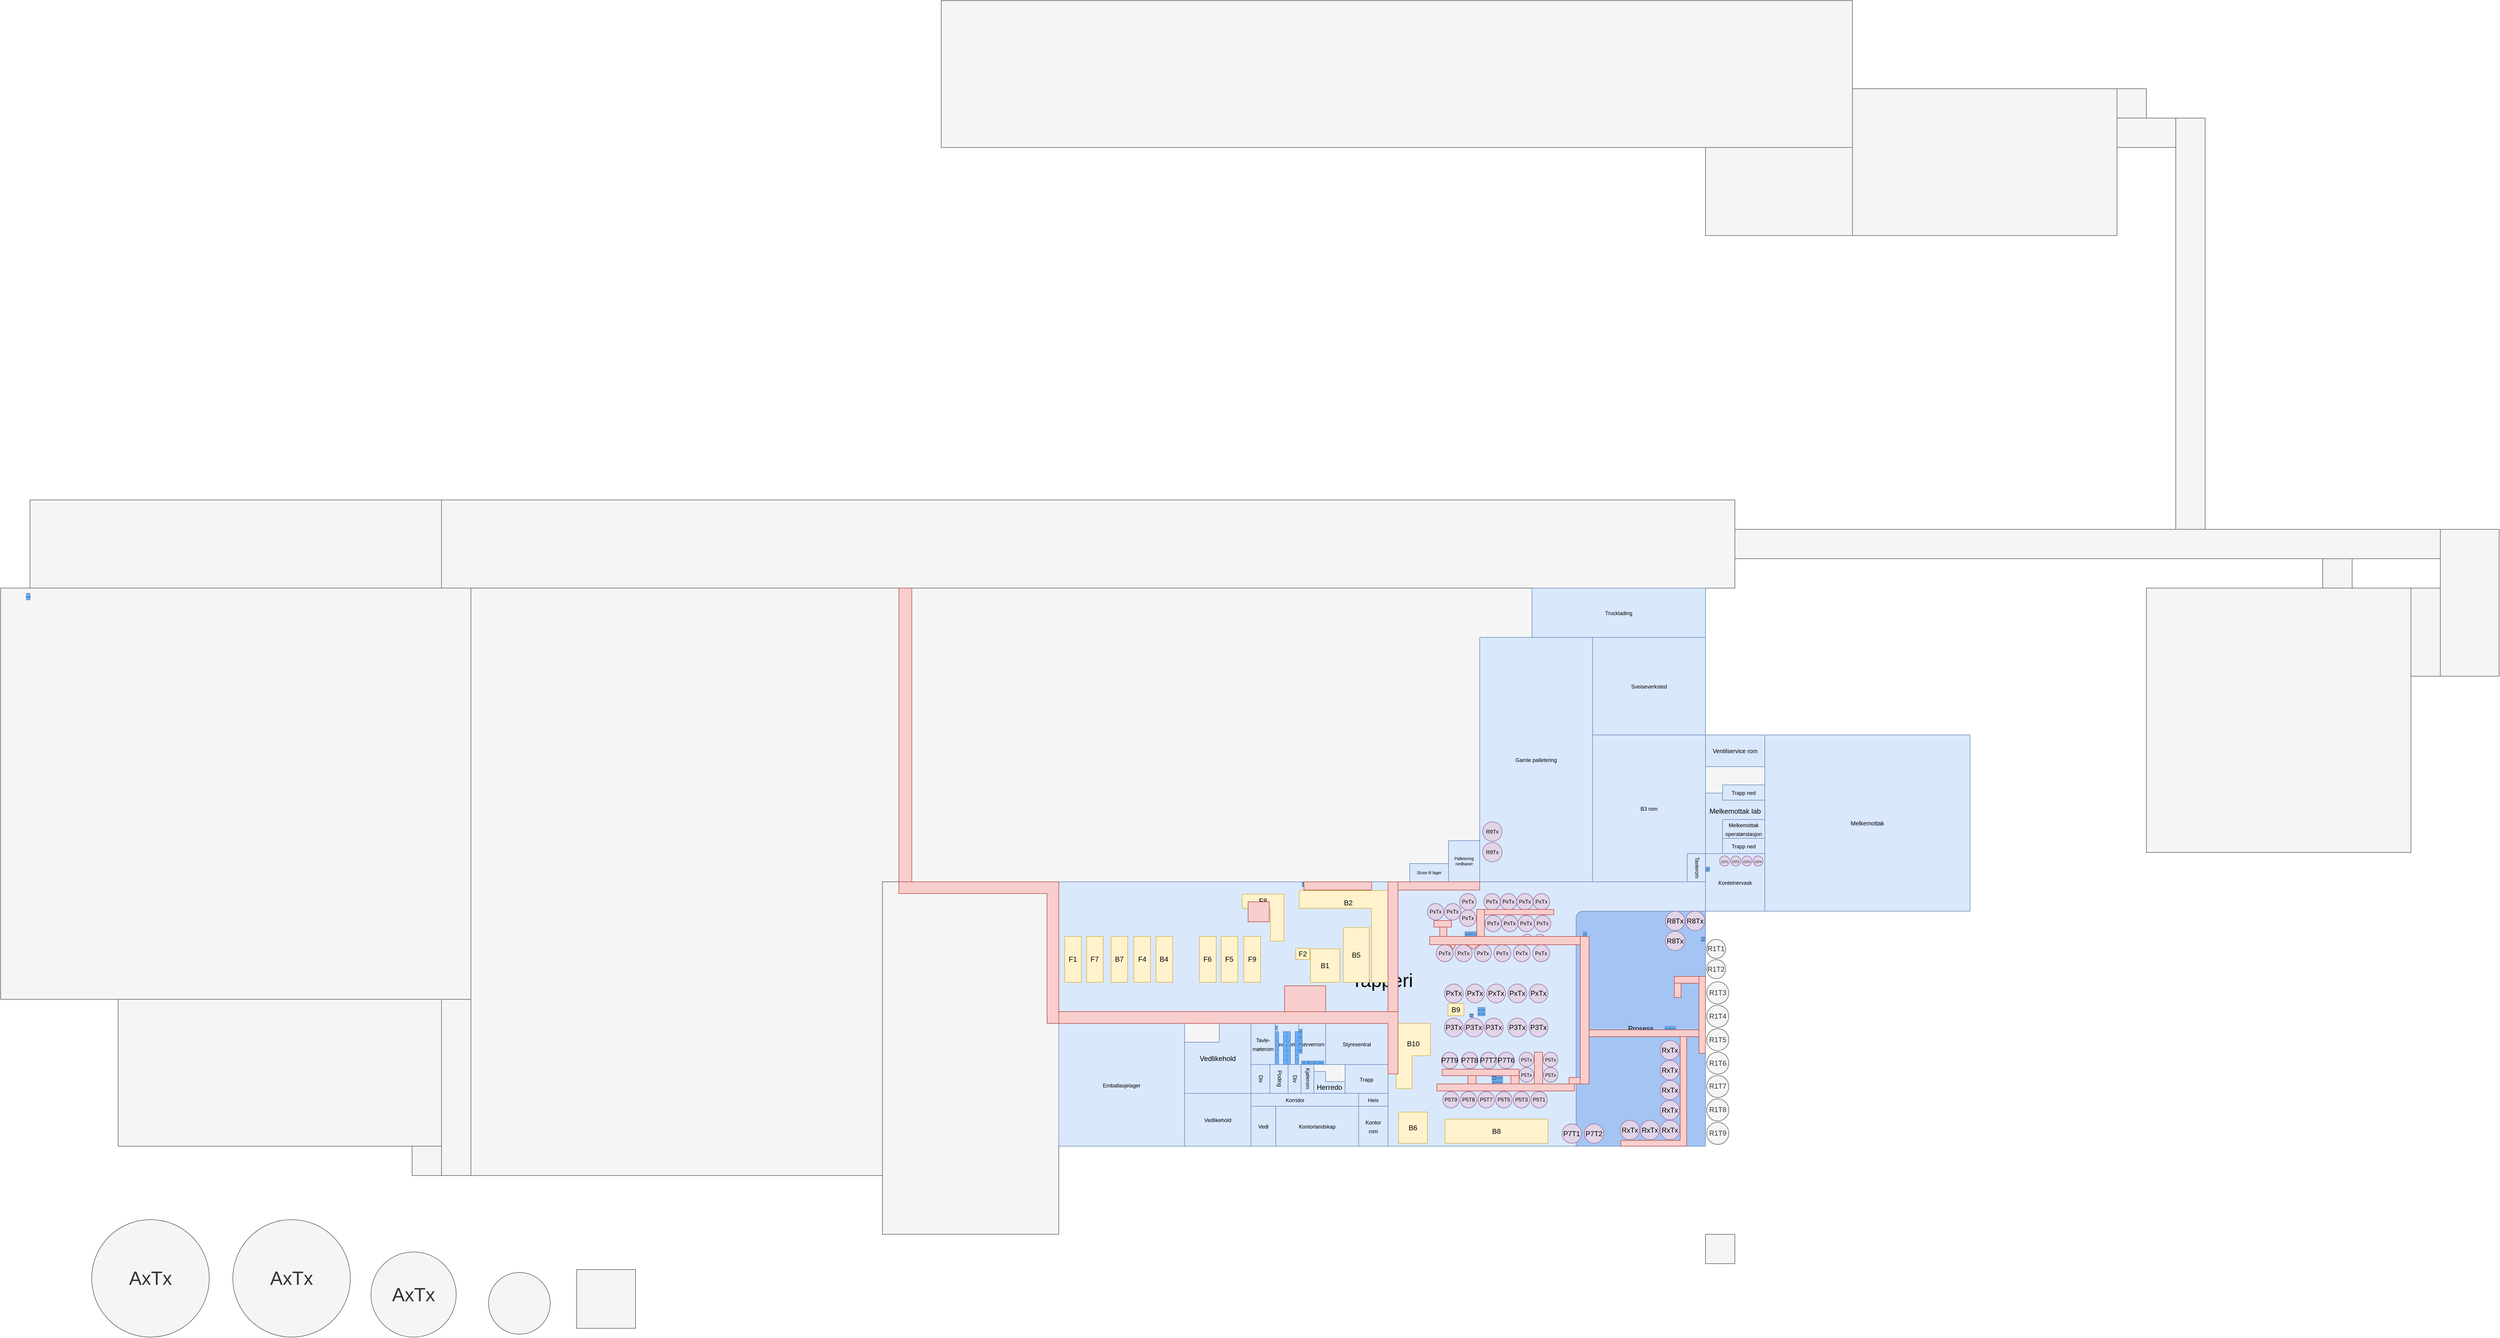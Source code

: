<mxfile version="26.1.0">
  <diagram name="Page-1" id="Hi8thBa9BpcaoAM9ut1s">
    <mxGraphModel dx="347" dy="-645" grid="0" gridSize="14" guides="1" tooltips="1" connect="0" arrows="0" fold="1" page="1" pageScale="1" pageWidth="1169" pageHeight="827" math="0" shadow="0">
      <root>
        <mxCell id="0" />
        <mxCell id="GzNEmD3VfXziyHX95NtM-45" value="Base" parent="0" />
        <mxCell id="GzNEmD3VfXziyHX95NtM-46" value="" style="verticalLabelPosition=bottom;verticalAlign=top;html=1;shape=mxgraph.basic.rect;fillColor2=none;strokeWidth=1;size=20;indent=5;editable=0;movable=1;resizable=0;rotatable=1;deletable=0;locked=0;connectable=1;fillColor=#f5f5f5;fontColor=#333333;strokeColor=#666666;" parent="GzNEmD3VfXziyHX95NtM-45" vertex="1">
          <mxGeometry x="1800" y="2327" width="1100" height="450" as="geometry" />
        </mxCell>
        <mxCell id="GzNEmD3VfXziyHX95NtM-47" value="" style="verticalLabelPosition=bottom;verticalAlign=top;html=1;shape=mxgraph.basic.rect;fillColor2=none;strokeWidth=1;size=20;indent=5;editable=0;movable=1;resizable=0;rotatable=1;deletable=0;locked=0;connectable=1;fillColor=#f5f5f5;fontColor=#333333;strokeColor=#666666;" parent="GzNEmD3VfXziyHX95NtM-45" vertex="1">
          <mxGeometry x="1550" y="1827" width="1350" height="500" as="geometry" />
        </mxCell>
        <mxCell id="GzNEmD3VfXziyHX95NtM-48" value="" style="verticalLabelPosition=bottom;verticalAlign=top;html=1;shape=mxgraph.basic.rect;fillColor2=none;strokeWidth=1;size=20;indent=5;editable=0;movable=1;resizable=0;rotatable=1;deletable=0;locked=0;connectable=1;fillColor=#f5f5f5;fontColor=#333333;strokeColor=#666666;" parent="GzNEmD3VfXziyHX95NtM-45" vertex="1">
          <mxGeometry x="2900" y="2077" width="450" height="300" as="geometry" />
        </mxCell>
        <mxCell id="GzNEmD3VfXziyHX95NtM-49" value="" style="verticalLabelPosition=bottom;verticalAlign=top;html=1;shape=mxgraph.basic.rect;fillColor2=none;strokeWidth=1;size=20;indent=5;editable=0;movable=1;resizable=0;rotatable=1;deletable=0;locked=0;connectable=1;fillColor=#f5f5f5;fontColor=#333333;strokeColor=#666666;" parent="GzNEmD3VfXziyHX95NtM-45" vertex="1">
          <mxGeometry x="3650" y="1827" width="450" height="450" as="geometry" />
        </mxCell>
        <mxCell id="GzNEmD3VfXziyHX95NtM-50" value="" style="verticalLabelPosition=bottom;verticalAlign=top;html=1;shape=mxgraph.basic.rect;fillColor2=none;strokeWidth=1;size=20;indent=5;editable=0;movable=1;resizable=0;rotatable=1;deletable=0;locked=0;connectable=1;fillColor=#f5f5f5;fontColor=#333333;strokeColor=#666666;" parent="GzNEmD3VfXziyHX95NtM-45" vertex="1">
          <mxGeometry x="4100" y="1827" width="50" height="150" as="geometry" />
        </mxCell>
        <mxCell id="GzNEmD3VfXziyHX95NtM-51" value="" style="verticalLabelPosition=bottom;verticalAlign=top;html=1;shape=mxgraph.basic.rect;fillColor2=none;strokeWidth=1;size=20;indent=5;editable=0;movable=1;resizable=0;rotatable=1;deletable=0;locked=0;connectable=1;fillColor=#f5f5f5;fontColor=#333333;strokeColor=#666666;" parent="GzNEmD3VfXziyHX95NtM-45" vertex="1">
          <mxGeometry x="4150" y="1727" width="100" height="250" as="geometry" />
        </mxCell>
        <mxCell id="GzNEmD3VfXziyHX95NtM-52" value="" style="verticalLabelPosition=bottom;verticalAlign=top;html=1;shape=mxgraph.basic.rect;fillColor2=none;strokeWidth=1;size=20;indent=5;editable=0;movable=1;resizable=0;rotatable=1;deletable=0;locked=0;connectable=1;fillColor=#f5f5f5;fontColor=#333333;strokeColor=#666666;" parent="GzNEmD3VfXziyHX95NtM-45" vertex="1">
          <mxGeometry x="3150" y="977" width="450" height="250" as="geometry" />
        </mxCell>
        <mxCell id="GzNEmD3VfXziyHX95NtM-53" value="" style="verticalLabelPosition=bottom;verticalAlign=top;html=1;shape=mxgraph.basic.rect;fillColor2=none;strokeWidth=1;size=20;indent=5;editable=0;movable=1;resizable=0;rotatable=1;deletable=0;locked=0;connectable=1;fillColor=#f5f5f5;fontColor=#333333;strokeColor=#666666;" parent="GzNEmD3VfXziyHX95NtM-45" vertex="1">
          <mxGeometry x="3600" y="977" width="50" height="50" as="geometry" />
        </mxCell>
        <mxCell id="GzNEmD3VfXziyHX95NtM-54" value="" style="verticalLabelPosition=bottom;verticalAlign=top;html=1;shape=mxgraph.basic.rect;fillColor2=none;strokeWidth=1;size=20;indent=5;editable=0;movable=1;resizable=0;rotatable=1;deletable=0;locked=0;connectable=1;fillColor=#f5f5f5;fontColor=#333333;strokeColor=#666666;" parent="GzNEmD3VfXziyHX95NtM-45" vertex="1">
          <mxGeometry x="2900" y="1077" width="250" height="150" as="geometry" />
        </mxCell>
        <mxCell id="GzNEmD3VfXziyHX95NtM-55" value="" style="verticalLabelPosition=bottom;verticalAlign=top;html=1;shape=mxgraph.basic.rect;fillColor2=none;strokeWidth=1;size=14.86;indent=5;editable=0;movable=1;resizable=0;rotatable=1;deletable=0;locked=0;connectable=1;fillColor=#f5f5f5;fontColor=#333333;strokeColor=#666666;" parent="GzNEmD3VfXziyHX95NtM-45" vertex="1">
          <mxGeometry x="1600" y="827" width="1550" height="250" as="geometry" />
        </mxCell>
        <mxCell id="GzNEmD3VfXziyHX95NtM-56" value="" style="verticalLabelPosition=bottom;verticalAlign=top;html=1;shape=mxgraph.basic.rect;fillColor2=none;strokeWidth=1;size=14.86;indent=5;editable=0;movable=1;resizable=0;rotatable=1;deletable=0;locked=0;connectable=1;fillColor=#f5f5f5;fontColor=#333333;strokeColor=#666666;" parent="GzNEmD3VfXziyHX95NtM-45" vertex="1">
          <mxGeometry x="750" y="1677" width="2200" height="150" as="geometry" />
        </mxCell>
        <mxCell id="GzNEmD3VfXziyHX95NtM-57" value="" style="verticalLabelPosition=bottom;verticalAlign=top;html=1;shape=mxgraph.basic.rect;fillColor2=none;strokeWidth=1;size=20;indent=5;editable=0;movable=1;resizable=0;rotatable=1;deletable=0;locked=0;connectable=1;fillColor=#f5f5f5;fontColor=#333333;strokeColor=#666666;" parent="GzNEmD3VfXziyHX95NtM-45" vertex="1">
          <mxGeometry x="2950" y="1727" width="1200" height="50" as="geometry" />
        </mxCell>
        <mxCell id="GzNEmD3VfXziyHX95NtM-58" value="" style="verticalLabelPosition=bottom;verticalAlign=top;html=1;shape=mxgraph.basic.rect;fillColor2=none;strokeWidth=1;size=20;indent=5;editable=0;movable=1;resizable=0;rotatable=1;deletable=0;locked=0;connectable=1;fillColor=#f5f5f5;fontColor=#333333;strokeColor=#666666;" parent="GzNEmD3VfXziyHX95NtM-45" vertex="1">
          <mxGeometry x="3950" y="1777" width="50" height="50" as="geometry" />
        </mxCell>
        <mxCell id="GzNEmD3VfXziyHX95NtM-59" value="" style="verticalLabelPosition=bottom;verticalAlign=top;html=1;shape=mxgraph.basic.rect;fillColor2=none;strokeWidth=1;size=20;indent=5;editable=0;movable=1;resizable=0;rotatable=1;deletable=0;locked=0;connectable=1;fillColor=#f5f5f5;fontColor=#333333;strokeColor=#666666;" parent="GzNEmD3VfXziyHX95NtM-45" vertex="1">
          <mxGeometry x="3700" y="1027" width="50" height="700" as="geometry" />
        </mxCell>
        <mxCell id="GzNEmD3VfXziyHX95NtM-60" value="" style="verticalLabelPosition=bottom;verticalAlign=top;html=1;shape=mxgraph.basic.rect;fillColor2=none;strokeWidth=1;size=20;indent=5;editable=0;movable=1;resizable=0;rotatable=1;deletable=0;locked=0;connectable=1;fillColor=#f5f5f5;fontColor=#333333;strokeColor=#666666;" parent="GzNEmD3VfXziyHX95NtM-45" vertex="1">
          <mxGeometry x="3600" y="1027" width="100" height="50" as="geometry" />
        </mxCell>
        <mxCell id="GzNEmD3VfXziyHX95NtM-61" value="" style="verticalLabelPosition=bottom;verticalAlign=top;html=1;shape=mxgraph.basic.rect;fillColor2=none;strokeWidth=1;size=20;indent=5;editable=0;movable=1;resizable=0;rotatable=1;deletable=0;locked=0;connectable=1;fillColor=#f5f5f5;fontColor=#333333;strokeColor=#666666;" parent="GzNEmD3VfXziyHX95NtM-45" vertex="1">
          <mxGeometry x="800" y="1827" width="750" height="1000" as="geometry" />
        </mxCell>
        <mxCell id="GzNEmD3VfXziyHX95NtM-62" value="" style="verticalLabelPosition=bottom;verticalAlign=top;html=1;shape=mxgraph.basic.rect;fillColor2=none;strokeWidth=1;size=20;indent=5;editable=0;movable=1;resizable=0;rotatable=1;deletable=0;locked=0;connectable=1;fillColor=#f5f5f5;fontColor=#333333;strokeColor=#666666;" parent="GzNEmD3VfXziyHX95NtM-45" vertex="1">
          <mxGeometry x="1500" y="2327" width="300" height="600" as="geometry" />
        </mxCell>
        <mxCell id="GzNEmD3VfXziyHX95NtM-63" value="" style="verticalLabelPosition=bottom;verticalAlign=top;html=1;shape=mxgraph.basic.rect;fillColor2=none;strokeWidth=1;size=20;indent=5;editable=0;movable=1;resizable=0;rotatable=1;deletable=0;locked=0;connectable=1;fillColor=#f5f5f5;fontColor=#333333;strokeColor=#666666;" parent="GzNEmD3VfXziyHX95NtM-45" vertex="1">
          <mxGeometry x="750" y="2477" width="50" height="350" as="geometry" />
        </mxCell>
        <mxCell id="GzNEmD3VfXziyHX95NtM-64" value="" style="verticalLabelPosition=bottom;verticalAlign=top;html=1;shape=mxgraph.basic.rect;fillColor2=none;strokeWidth=1;size=20;indent=5;editable=0;movable=1;resizable=0;rotatable=1;deletable=0;locked=0;connectable=1;fillColor=#f5f5f5;fontColor=#333333;strokeColor=#666666;" parent="GzNEmD3VfXziyHX95NtM-45" vertex="1">
          <mxGeometry x="700" y="2777" width="50" height="50" as="geometry" />
        </mxCell>
        <mxCell id="GzNEmD3VfXziyHX95NtM-65" value="" style="verticalLabelPosition=bottom;verticalAlign=top;html=1;shape=mxgraph.basic.rect;fillColor2=none;strokeWidth=1;size=14.86;indent=5;editable=0;movable=1;resizable=0;rotatable=1;deletable=0;locked=0;connectable=1;fillColor=#f5f5f5;fontColor=#333333;strokeColor=#666666;" parent="GzNEmD3VfXziyHX95NtM-45" vertex="1">
          <mxGeometry x="50" y="1677" width="700" height="150" as="geometry" />
        </mxCell>
        <mxCell id="GzNEmD3VfXziyHX95NtM-66" value="" style="verticalLabelPosition=bottom;verticalAlign=top;html=1;shape=mxgraph.basic.rect;fillColor2=none;strokeWidth=1;size=14.86;indent=5;editable=0;movable=1;resizable=0;rotatable=1;deletable=0;locked=0;connectable=1;fillColor=#f5f5f5;fontColor=#333333;strokeColor=#666666;" parent="GzNEmD3VfXziyHX95NtM-45" vertex="1">
          <mxGeometry y="1827" width="800" height="700" as="geometry" />
        </mxCell>
        <mxCell id="GzNEmD3VfXziyHX95NtM-67" value="" style="verticalLabelPosition=bottom;verticalAlign=top;html=1;shape=mxgraph.basic.rect;fillColor2=none;strokeWidth=1;size=14.86;indent=5;editable=0;movable=1;resizable=0;rotatable=1;deletable=0;locked=0;connectable=1;fillColor=#f5f5f5;fontColor=#333333;strokeColor=#666666;" parent="GzNEmD3VfXziyHX95NtM-45" vertex="1">
          <mxGeometry x="200" y="2527" width="550" height="250" as="geometry" />
        </mxCell>
        <mxCell id="GzNEmD3VfXziyHX95NtM-68" value="" style="verticalLabelPosition=bottom;verticalAlign=top;html=1;shape=mxgraph.basic.rect;fillColor2=none;strokeWidth=1;size=20;indent=5;editable=0;movable=1;resizable=0;rotatable=1;deletable=0;locked=0;connectable=1;fillColor=#f5f5f5;fontColor=#333333;strokeColor=#666666;" parent="GzNEmD3VfXziyHX95NtM-45" vertex="1">
          <mxGeometry x="2900" y="2927" width="50" height="50" as="geometry" />
        </mxCell>
        <mxCell id="GzNEmD3VfXziyHX95NtM-69" value="" style="verticalLabelPosition=bottom;verticalAlign=top;html=1;shape=mxgraph.basic.rect;fillColor2=none;strokeWidth=1;size=20;indent=5;editable=0;movable=1;resizable=0;rotatable=1;deletable=0;locked=0;connectable=1;fillColor=#f5f5f5;fontColor=#333333;strokeColor=#666666;" parent="GzNEmD3VfXziyHX95NtM-45" vertex="1">
          <mxGeometry x="980" y="2987" width="100" height="100" as="geometry" />
        </mxCell>
        <mxCell id="GzNEmD3VfXziyHX95NtM-71" value="" style="ellipse;whiteSpace=wrap;html=1;aspect=fixed;editable=0;movable=1;resizable=0;rotatable=1;deletable=0;locked=0;connectable=1;fillColor=#f5f5f5;fontColor=#333333;strokeColor=#666666;" parent="GzNEmD3VfXziyHX95NtM-45" vertex="1">
          <mxGeometry x="830" y="2992" width="105" height="105" as="geometry" />
        </mxCell>
        <mxCell id="GzNEmD3VfXziyHX95NtM-72" value="AxTx" style="ellipse;whiteSpace=wrap;html=1;aspect=fixed;editable=1;movable=1;resizable=1;rotatable=1;deletable=1;locked=0;connectable=1;fillColor=#f5f5f5;fontColor=#333333;strokeColor=#666666;fontSize=32;" parent="GzNEmD3VfXziyHX95NtM-45" vertex="1">
          <mxGeometry x="630" y="2957" width="145" height="145" as="geometry" />
        </mxCell>
        <mxCell id="GzNEmD3VfXziyHX95NtM-73" value="AxTx" style="ellipse;whiteSpace=wrap;html=1;aspect=fixed;editable=1;movable=1;resizable=1;rotatable=1;deletable=1;locked=0;connectable=1;fillColor=#f5f5f5;fontColor=#333333;strokeColor=#666666;fontSize=32;" parent="GzNEmD3VfXziyHX95NtM-45" vertex="1">
          <mxGeometry x="395" y="2902" width="200" height="200" as="geometry" />
        </mxCell>
        <mxCell id="GzNEmD3VfXziyHX95NtM-74" value="AxTx" style="ellipse;whiteSpace=wrap;html=1;aspect=fixed;editable=1;movable=1;resizable=1;rotatable=1;deletable=1;locked=0;connectable=1;fillColor=#f5f5f5;fontColor=#333333;strokeColor=#666666;fontSize=32;" parent="GzNEmD3VfXziyHX95NtM-45" vertex="1">
          <mxGeometry x="155" y="2902" width="200" height="200" as="geometry" />
        </mxCell>
        <mxCell id="S4rw2iDiVTAcTaovDXCU-30" value="R1T9" style="ellipse;whiteSpace=wrap;html=1;aspect=fixed;editable=1;movable=1;resizable=1;rotatable=1;deletable=1;locked=0;connectable=1;fillColor=#f5f5f5;fontColor=#333333;strokeColor=#666666;" parent="GzNEmD3VfXziyHX95NtM-45" vertex="1">
          <mxGeometry x="2902" y="2736.299" width="37.701" height="37.701" as="geometry" />
        </mxCell>
        <mxCell id="S4rw2iDiVTAcTaovDXCU-31" value="R1T8" style="ellipse;whiteSpace=wrap;html=1;aspect=fixed;editable=1;movable=1;resizable=1;rotatable=1;deletable=1;locked=0;connectable=1;fillColor=#f5f5f5;fontColor=#333333;strokeColor=#666666;" parent="GzNEmD3VfXziyHX95NtM-45" vertex="1">
          <mxGeometry x="2902" y="2696.444" width="37.701" height="37.701" as="geometry" />
        </mxCell>
        <mxCell id="S4rw2iDiVTAcTaovDXCU-32" value="R1T7" style="ellipse;whiteSpace=wrap;html=1;aspect=fixed;editable=1;movable=1;resizable=1;rotatable=1;deletable=1;locked=0;connectable=1;fillColor=#f5f5f5;fontColor=#333333;strokeColor=#666666;" parent="GzNEmD3VfXziyHX95NtM-45" vertex="1">
          <mxGeometry x="2902" y="2656.59" width="37.701" height="37.701" as="geometry" />
        </mxCell>
        <mxCell id="S4rw2iDiVTAcTaovDXCU-34" value="R1T6" style="ellipse;whiteSpace=wrap;html=1;aspect=fixed;editable=1;movable=1;resizable=1;rotatable=1;deletable=1;locked=0;connectable=1;fillColor=#f5f5f5;fontColor=#333333;strokeColor=#666666;" parent="GzNEmD3VfXziyHX95NtM-45" vertex="1">
          <mxGeometry x="2902" y="2616.735" width="37.701" height="37.701" as="geometry" />
        </mxCell>
        <mxCell id="S4rw2iDiVTAcTaovDXCU-35" value="R1T5" style="ellipse;whiteSpace=wrap;html=1;aspect=fixed;editable=1;movable=1;resizable=1;rotatable=1;deletable=1;locked=0;connectable=1;fillColor=#f5f5f5;fontColor=#333333;strokeColor=#666666;" parent="GzNEmD3VfXziyHX95NtM-45" vertex="1">
          <mxGeometry x="2902" y="2576.88" width="37.701" height="37.701" as="geometry" />
        </mxCell>
        <mxCell id="S4rw2iDiVTAcTaovDXCU-36" value="R1T4" style="ellipse;whiteSpace=wrap;html=1;aspect=fixed;editable=1;movable=1;resizable=1;rotatable=1;deletable=1;locked=0;connectable=1;fillColor=#f5f5f5;fontColor=#333333;strokeColor=#666666;" parent="GzNEmD3VfXziyHX95NtM-45" vertex="1">
          <mxGeometry x="2902" y="2537.025" width="37.701" height="37.701" as="geometry" />
        </mxCell>
        <mxCell id="S4rw2iDiVTAcTaovDXCU-37" value="R1T3" style="ellipse;whiteSpace=wrap;html=1;aspect=fixed;editable=1;movable=1;resizable=1;rotatable=1;deletable=1;locked=0;connectable=1;fillColor=#f5f5f5;fontColor=#333333;strokeColor=#666666;" parent="GzNEmD3VfXziyHX95NtM-45" vertex="1">
          <mxGeometry x="2902" y="2497.17" width="37.701" height="37.701" as="geometry" />
        </mxCell>
        <mxCell id="S4rw2iDiVTAcTaovDXCU-38" value="R1T2" style="ellipse;whiteSpace=wrap;html=1;aspect=fixed;editable=1;movable=1;resizable=1;rotatable=1;deletable=1;locked=0;connectable=1;fillColor=#f5f5f5;fontColor=#333333;strokeColor=#666666;" parent="GzNEmD3VfXziyHX95NtM-45" vertex="1">
          <mxGeometry x="2902" y="2459.469" width="32.315" height="32.315" as="geometry" />
        </mxCell>
        <mxCell id="S4rw2iDiVTAcTaovDXCU-39" value="R1T1" style="ellipse;whiteSpace=wrap;html=1;aspect=fixed;editable=1;movable=1;resizable=1;rotatable=1;deletable=1;locked=0;connectable=1;fillColor=#f5f5f5;fontColor=#333333;strokeColor=#666666;" parent="GzNEmD3VfXziyHX95NtM-45" vertex="1">
          <mxGeometry x="2902" y="2425" width="32.315" height="32.315" as="geometry" />
        </mxCell>
        <mxCell id="GzNEmD3VfXziyHX95NtM-5" value="Kjeller" parent="0" visible="0" />
        <mxCell id="uO-Jlbd7GYopMe2RQ06U-75" value="Garderober" style="rounded=0;whiteSpace=wrap;html=1;fillColor=#d5e8d4;strokeColor=#82b366;" parent="GzNEmD3VfXziyHX95NtM-5" vertex="1">
          <mxGeometry x="3711" y="1827" width="258" height="154" as="geometry" />
        </mxCell>
        <mxCell id="uO-Jlbd7GYopMe2RQ06U-51" value="" style="shape=corner;whiteSpace=wrap;html=1;direction=east;fillColor=#d5e8d4;strokeColor=#82b366;" parent="GzNEmD3VfXziyHX95NtM-5" vertex="1">
          <mxGeometry x="3755" y="1981" width="214" height="111" as="geometry" />
        </mxCell>
        <mxCell id="uO-Jlbd7GYopMe2RQ06U-53" value="" style="rounded=0;whiteSpace=wrap;html=1;fillColor=#d5e8d4;strokeColor=#82b366;" parent="GzNEmD3VfXziyHX95NtM-5" vertex="1">
          <mxGeometry x="3650" y="2141" width="105" height="28" as="geometry" />
        </mxCell>
        <mxCell id="uO-Jlbd7GYopMe2RQ06U-57" value="Teknisk rom" style="rounded=0;whiteSpace=wrap;html=1;fillColor=#d5e8d4;strokeColor=#82b366;" parent="GzNEmD3VfXziyHX95NtM-5" vertex="1">
          <mxGeometry x="3883" y="2196" width="106" height="81" as="geometry" />
        </mxCell>
        <mxCell id="uO-Jlbd7GYopMe2RQ06U-58" value="" style="shape=corner;whiteSpace=wrap;html=1;direction=north;fillColor=#d5e8d4;strokeColor=#82b366;flipH=1;" parent="GzNEmD3VfXziyHX95NtM-5" vertex="1">
          <mxGeometry x="3875" y="2029" width="114" height="167" as="geometry" />
        </mxCell>
        <mxCell id="uO-Jlbd7GYopMe2RQ06U-59" value="Trapp" style="rounded=0;whiteSpace=wrap;html=1;fillColor=#d5e8d4;strokeColor=#82b366;" parent="GzNEmD3VfXziyHX95NtM-5" vertex="1">
          <mxGeometry x="3969" y="1948" width="66" height="81" as="geometry" />
        </mxCell>
        <mxCell id="uO-Jlbd7GYopMe2RQ06U-60" value="" style="rounded=0;whiteSpace=wrap;html=1;fillColor=#d5e8d4;strokeColor=#82b366;" parent="GzNEmD3VfXziyHX95NtM-5" vertex="1">
          <mxGeometry x="3650" y="2225" width="112" height="52" as="geometry" />
        </mxCell>
        <mxCell id="uO-Jlbd7GYopMe2RQ06U-62" value="Teknisk rom" style="shape=corner;whiteSpace=wrap;html=1;direction=east;fillColor=#d5e8d4;strokeColor=#82b366;dx=103;dy=42;" parent="GzNEmD3VfXziyHX95NtM-5" vertex="1">
          <mxGeometry x="3650" y="2169" width="112" height="56" as="geometry" />
        </mxCell>
        <mxCell id="uO-Jlbd7GYopMe2RQ06U-45" value="" style="shape=corner;whiteSpace=wrap;html=1;direction=north;fillColor=#d5e8d4;strokeColor=#82b366;" parent="GzNEmD3VfXziyHX95NtM-5" vertex="1">
          <mxGeometry x="3755" y="2092" width="120" height="104" as="geometry" />
        </mxCell>
        <mxCell id="uO-Jlbd7GYopMe2RQ06U-63" value="" style="shape=corner;whiteSpace=wrap;html=1;direction=north;fillColor=#d5e8d4;strokeColor=#82b366;flipH=1;" parent="GzNEmD3VfXziyHX95NtM-5" vertex="1">
          <mxGeometry x="3751" y="2196" width="28" height="81" as="geometry" />
        </mxCell>
        <mxCell id="uO-Jlbd7GYopMe2RQ06U-64" value="" style="rounded=0;whiteSpace=wrap;html=1;fillColor=#d5e8d4;strokeColor=#82b366;direction=south;" parent="GzNEmD3VfXziyHX95NtM-5" vertex="1">
          <mxGeometry x="3779" y="2196" width="52" height="81" as="geometry" />
        </mxCell>
        <mxCell id="uO-Jlbd7GYopMe2RQ06U-65" value="" style="rounded=0;whiteSpace=wrap;html=1;fillColor=#d5e8d4;strokeColor=#82b366;direction=south;" parent="GzNEmD3VfXziyHX95NtM-5" vertex="1">
          <mxGeometry x="3831" y="2196" width="52" height="81" as="geometry" />
        </mxCell>
        <mxCell id="uO-Jlbd7GYopMe2RQ06U-66" value="Teknisk rom" style="rounded=0;whiteSpace=wrap;html=1;fillColor=#d5e8d4;strokeColor=#82b366;" parent="GzNEmD3VfXziyHX95NtM-5" vertex="1">
          <mxGeometry x="3650" y="1981" width="105" height="160" as="geometry" />
        </mxCell>
        <mxCell id="uO-Jlbd7GYopMe2RQ06U-67" value="Datarom" style="rounded=0;whiteSpace=wrap;html=1;fillColor=#d5e8d4;strokeColor=#82b366;direction=south;" parent="GzNEmD3VfXziyHX95NtM-5" vertex="1">
          <mxGeometry x="3826" y="2132" width="91" height="44" as="geometry" />
        </mxCell>
        <mxCell id="uO-Jlbd7GYopMe2RQ06U-68" value="" style="rounded=0;whiteSpace=wrap;html=1;fillColor=#d5e8d4;strokeColor=#82b366;direction=south;" parent="GzNEmD3VfXziyHX95NtM-5" vertex="1">
          <mxGeometry x="3775" y="2112" width="51" height="64" as="geometry" />
        </mxCell>
        <mxCell id="uO-Jlbd7GYopMe2RQ06U-69" value="" style="rounded=0;whiteSpace=wrap;html=1;fillColor=#d5e8d4;strokeColor=#82b366;direction=south;" parent="GzNEmD3VfXziyHX95NtM-5" vertex="1">
          <mxGeometry x="3917" y="2132" width="52" height="44" as="geometry" />
        </mxCell>
        <mxCell id="uO-Jlbd7GYopMe2RQ06U-70" value="" style="shape=corner;whiteSpace=wrap;html=1;direction=east;fillColor=#d5e8d4;strokeColor=#82b366;dx=61;dy=20;" parent="GzNEmD3VfXziyHX95NtM-5" vertex="1">
          <mxGeometry x="3650" y="1981" width="75" height="38" as="geometry" />
        </mxCell>
        <mxCell id="uO-Jlbd7GYopMe2RQ06U-71" value="" style="shape=corner;whiteSpace=wrap;html=1;direction=east;fillColor=#d5e8d4;strokeColor=#82b366;dx=61;dy=20;flipV=1;" parent="GzNEmD3VfXziyHX95NtM-5" vertex="1">
          <mxGeometry x="3650" y="1827" width="123" height="154" as="geometry" />
        </mxCell>
        <mxCell id="uO-Jlbd7GYopMe2RQ06U-72" value="Tilfluktsrom" style="rounded=0;whiteSpace=wrap;html=1;fillColor=#d5e8d4;strokeColor=#82b366;" parent="GzNEmD3VfXziyHX95NtM-5" vertex="1">
          <mxGeometry x="3989" y="2029" width="111" height="248" as="geometry" />
        </mxCell>
        <mxCell id="uO-Jlbd7GYopMe2RQ06U-73" value="Tilfluktsrom" style="rounded=0;whiteSpace=wrap;html=1;fillColor=#d5e8d4;strokeColor=#82b366;" parent="GzNEmD3VfXziyHX95NtM-5" vertex="1">
          <mxGeometry x="4035" y="1948" width="65" height="81" as="geometry" />
        </mxCell>
        <mxCell id="uO-Jlbd7GYopMe2RQ06U-74" value="Teknisk rom" style="rounded=0;whiteSpace=wrap;html=1;fillColor=#d5e8d4;strokeColor=#82b366;" parent="GzNEmD3VfXziyHX95NtM-5" vertex="1">
          <mxGeometry x="3969" y="1827" width="131" height="121" as="geometry" />
        </mxCell>
        <mxCell id="S4rw2iDiVTAcTaovDXCU-44" value="Kjeller skap" parent="0" visible="0" />
        <mxCell id="uO-Jlbd7GYopMe2RQ06U-81" value="+KK=360.003" style="rounded=0;whiteSpace=wrap;html=1;fillColor=#00994D;strokeColor=#82b366;fontSize=2;" parent="S4rw2iDiVTAcTaovDXCU-44" vertex="1">
          <mxGeometry x="3924" y="2219" width="16" height="10" as="geometry" />
        </mxCell>
        <mxCell id="uO-Jlbd7GYopMe2RQ06U-82" value="+KK=360.002" style="rounded=0;whiteSpace=wrap;html=1;fillColor=#00994D;strokeColor=#82b366;fontSize=2;" parent="S4rw2iDiVTAcTaovDXCU-44" vertex="1">
          <mxGeometry x="3694.5" y="2201" width="16" height="10" as="geometry" />
        </mxCell>
        <mxCell id="uO-Jlbd7GYopMe2RQ06U-83" value="+KK=360.006" style="rounded=0;whiteSpace=wrap;html=1;fillColor=#00994D;strokeColor=#82b366;fontSize=2;" parent="S4rw2iDiVTAcTaovDXCU-44" vertex="1">
          <mxGeometry x="3711" y="2114" width="16" height="10" as="geometry" />
        </mxCell>
        <mxCell id="uO-Jlbd7GYopMe2RQ06U-84" value="+KK=360.004" style="rounded=0;whiteSpace=wrap;html=1;fillColor=#00994D;strokeColor=#82b366;fontSize=2;" parent="S4rw2iDiVTAcTaovDXCU-44" vertex="1">
          <mxGeometry x="3710.5" y="2068" width="16" height="10" as="geometry" />
        </mxCell>
        <mxCell id="uO-Jlbd7GYopMe2RQ06U-85" value="+KK=360.001" style="rounded=0;whiteSpace=wrap;html=1;fillColor=#00994D;strokeColor=#82b366;fontSize=2;" parent="S4rw2iDiVTAcTaovDXCU-44" vertex="1">
          <mxGeometry x="3994" y="1865" width="16" height="10" as="geometry" />
        </mxCell>
        <mxCell id="uO-Jlbd7GYopMe2RQ06U-86" value="+KK=360.005" style="rounded=0;whiteSpace=wrap;html=1;fillColor=#00994D;strokeColor=#82b366;fontSize=2;" parent="S4rw2iDiVTAcTaovDXCU-44" vertex="1">
          <mxGeometry x="3694.5" y="1948" width="16" height="10" as="geometry" />
        </mxCell>
        <mxCell id="GzNEmD3VfXziyHX95NtM-4" value="Grunnplan" parent="0" />
        <mxCell id="h_ZqSWhydHnjJ5OdPfgj-34" value="&lt;font style=&quot;font-size: 9px;&quot;&gt;B3 rom&lt;/font&gt;" style="rounded=0;whiteSpace=wrap;html=1;fillColor=#dae8fc;strokeColor=#6c8ebf;direction=west;" parent="GzNEmD3VfXziyHX95NtM-4" vertex="1">
          <mxGeometry x="2708" y="2077" width="192" height="250" as="geometry" />
        </mxCell>
        <mxCell id="GzNEmD3VfXziyHX95NtM-79" value="Tapperi&lt;div&gt;&lt;br&gt;&lt;/div&gt;&lt;div&gt;&lt;br&gt;&lt;/div&gt;&lt;div&gt;&lt;br&gt;&lt;/div&gt;" style="shape=corner;whiteSpace=wrap;html=1;fillColor=#dae8fc;strokeColor=#6c8ebf;direction=south;dx=241;dy=541;fontSize=32;" parent="GzNEmD3VfXziyHX95NtM-4" vertex="1">
          <mxGeometry x="1800" y="2327" width="1100" height="450" as="geometry" />
        </mxCell>
        <mxCell id="GzNEmD3VfXziyHX95NtM-76" value="Prosess" style="verticalLabelPosition=middle;verticalAlign=middle;html=1;shape=mxgraph.basic.corner_round_rect;dx=6;whiteSpace=wrap;flipH=1;direction=south;fillColor=light-dark(#a4c5f4, #1d293b);strokeColor=#6c8ebf;labelPosition=center;align=center;" parent="GzNEmD3VfXziyHX95NtM-4" vertex="1">
          <mxGeometry x="2680" y="2377" width="220" height="400" as="geometry" />
        </mxCell>
        <mxCell id="GzNEmD3VfXziyHX95NtM-77" value="&lt;font style=&quot;font-size: 9px;&quot;&gt;Konteinervask&lt;/font&gt;" style="rounded=0;whiteSpace=wrap;html=1;fillColor=#dae8fc;strokeColor=#6c8ebf;" parent="GzNEmD3VfXziyHX95NtM-4" vertex="1">
          <mxGeometry x="2900" y="2279" width="101" height="98" as="geometry" />
        </mxCell>
        <mxCell id="GzNEmD3VfXziyHX95NtM-82" value="&lt;font size=&quot;1&quot;&gt;Ventilservice rom&lt;/font&gt;" style="rounded=0;whiteSpace=wrap;html=1;fillColor=#dae8fc;strokeColor=#6c8ebf;" parent="GzNEmD3VfXziyHX95NtM-4" vertex="1">
          <mxGeometry x="2900" y="2077" width="101" height="54" as="geometry" />
        </mxCell>
        <mxCell id="GzNEmD3VfXziyHX95NtM-83" value="&lt;font style=&quot;font-size: 9px;&quot;&gt;Styresentral&lt;/font&gt;" style="rounded=0;whiteSpace=wrap;html=1;fillColor=#dae8fc;strokeColor=#6c8ebf;" parent="GzNEmD3VfXziyHX95NtM-4" vertex="1">
          <mxGeometry x="2254" y="2568" width="106" height="70" as="geometry" />
        </mxCell>
        <mxCell id="GzNEmD3VfXziyHX95NtM-84" value="&lt;font style=&quot;font-size: 9px;&quot;&gt;Trapp&lt;/font&gt;" style="rounded=0;whiteSpace=wrap;html=1;fillColor=#dae8fc;strokeColor=#6c8ebf;" parent="GzNEmD3VfXziyHX95NtM-4" vertex="1">
          <mxGeometry x="2287" y="2638" width="73" height="49" as="geometry" />
        </mxCell>
        <mxCell id="GzNEmD3VfXziyHX95NtM-85" value="&lt;font style=&quot;font-size: 9px;&quot;&gt;Heis&lt;/font&gt;" style="rounded=0;whiteSpace=wrap;html=1;fillColor=#dae8fc;strokeColor=#6c8ebf;" parent="GzNEmD3VfXziyHX95NtM-4" vertex="1">
          <mxGeometry x="2310" y="2687" width="50" height="22" as="geometry" />
        </mxCell>
        <mxCell id="GzNEmD3VfXziyHX95NtM-86" value="&lt;font style=&quot;font-size: 9px;&quot;&gt;Serverrom&lt;/font&gt;" style="rounded=0;whiteSpace=wrap;html=1;fillColor=#dae8fc;strokeColor=#6c8ebf;" parent="GzNEmD3VfXziyHX95NtM-4" vertex="1">
          <mxGeometry x="2208" y="2568" width="46" height="70" as="geometry" />
        </mxCell>
        <mxCell id="GzNEmD3VfXziyHX95NtM-87" value="&lt;font style=&quot;font-size: 9px;&quot;&gt;Tavlerom&lt;/font&gt;" style="rounded=0;whiteSpace=wrap;html=1;fillColor=#dae8fc;strokeColor=#6c8ebf;" parent="GzNEmD3VfXziyHX95NtM-4" vertex="1">
          <mxGeometry x="2164" y="2568" width="44" height="70" as="geometry" />
        </mxCell>
        <mxCell id="GzNEmD3VfXziyHX95NtM-88" value="&lt;font style=&quot;font-size: 9px;&quot;&gt;Tavle-møterom&lt;/font&gt;" style="rounded=0;whiteSpace=wrap;html=1;fillColor=#dae8fc;strokeColor=#6c8ebf;" parent="GzNEmD3VfXziyHX95NtM-4" vertex="1">
          <mxGeometry x="2127" y="2568" width="41" height="70" as="geometry" />
        </mxCell>
        <mxCell id="GzNEmD3VfXziyHX95NtM-89" value="&lt;font style=&quot;font-size: 9px;&quot;&gt;Korridor&lt;/font&gt;" style="rounded=0;whiteSpace=wrap;html=1;fillColor=#dae8fc;strokeColor=#6c8ebf;" parent="GzNEmD3VfXziyHX95NtM-4" vertex="1">
          <mxGeometry x="2094" y="2687" width="216" height="22" as="geometry" />
        </mxCell>
        <mxCell id="h_ZqSWhydHnjJ5OdPfgj-13" value="&lt;font style=&quot;font-size: 9px;&quot;&gt;Kontorlandskap&lt;/font&gt;" style="rounded=0;whiteSpace=wrap;html=1;fillColor=#dae8fc;strokeColor=#6c8ebf;" parent="GzNEmD3VfXziyHX95NtM-4" vertex="1">
          <mxGeometry x="2169" y="2709" width="141" height="68" as="geometry" />
        </mxCell>
        <mxCell id="h_ZqSWhydHnjJ5OdPfgj-14" value="&lt;font style=&quot;font-size: 9px;&quot;&gt;Kontor&lt;/font&gt;&lt;div&gt;&lt;font style=&quot;font-size: 9px;&quot;&gt;rom&lt;/font&gt;&lt;/div&gt;" style="rounded=0;whiteSpace=wrap;html=1;fillColor=#dae8fc;strokeColor=#6c8ebf;" parent="GzNEmD3VfXziyHX95NtM-4" vertex="1">
          <mxGeometry x="2310" y="2709" width="50" height="68" as="geometry" />
        </mxCell>
        <mxCell id="h_ZqSWhydHnjJ5OdPfgj-15" value="&lt;div&gt;&lt;br&gt;&lt;/div&gt;Herredo" style="shape=corner;whiteSpace=wrap;html=1;fillColor=#dae8fc;strokeColor=#6c8ebf;direction=north;" parent="GzNEmD3VfXziyHX95NtM-4" vertex="1">
          <mxGeometry x="2234" y="2650" width="53" height="37" as="geometry" />
        </mxCell>
        <mxCell id="h_ZqSWhydHnjJ5OdPfgj-16" value="&lt;font style=&quot;font-size: 9px;&quot;&gt;Kjølerom&lt;/font&gt;" style="rounded=0;whiteSpace=wrap;html=1;fillColor=#dae8fc;strokeColor=#6c8ebf;textDirection=vertical-lr;" parent="GzNEmD3VfXziyHX95NtM-4" vertex="1">
          <mxGeometry x="2212" y="2638" width="22" height="49" as="geometry" />
        </mxCell>
        <mxCell id="h_ZqSWhydHnjJ5OdPfgj-17" value="&lt;font style=&quot;font-size: 9px;&quot;&gt;Div&lt;/font&gt;" style="rounded=0;whiteSpace=wrap;html=1;fillColor=#dae8fc;strokeColor=#6c8ebf;textDirection=vertical-lr;" parent="GzNEmD3VfXziyHX95NtM-4" vertex="1">
          <mxGeometry x="2190" y="2638" width="22" height="49" as="geometry" />
        </mxCell>
        <mxCell id="h_ZqSWhydHnjJ5OdPfgj-18" value="&lt;font style=&quot;font-size: 9px;&quot;&gt;Poding&lt;/font&gt;" style="rounded=0;whiteSpace=wrap;html=1;fillColor=#dae8fc;strokeColor=#6c8ebf;textDirection=vertical-lr;" parent="GzNEmD3VfXziyHX95NtM-4" vertex="1">
          <mxGeometry x="2159" y="2638" width="31" height="49" as="geometry" />
        </mxCell>
        <mxCell id="h_ZqSWhydHnjJ5OdPfgj-19" value="&lt;font style=&quot;font-size: 9px;&quot;&gt;Div&lt;/font&gt;" style="rounded=0;whiteSpace=wrap;html=1;fillColor=#dae8fc;strokeColor=#6c8ebf;textDirection=vertical-lr;" parent="GzNEmD3VfXziyHX95NtM-4" vertex="1">
          <mxGeometry x="2127" y="2638" width="32" height="49" as="geometry" />
        </mxCell>
        <mxCell id="h_ZqSWhydHnjJ5OdPfgj-21" value="&lt;div&gt;Vedlikehold&lt;/div&gt;" style="shape=corner;whiteSpace=wrap;html=1;fillColor=#dae8fc;strokeColor=#6c8ebf;direction=west;dx=54;dy=87;" parent="GzNEmD3VfXziyHX95NtM-4" vertex="1">
          <mxGeometry x="2014" y="2568" width="113" height="119" as="geometry" />
        </mxCell>
        <mxCell id="h_ZqSWhydHnjJ5OdPfgj-23" value="&lt;font style=&quot;font-size: 9px;&quot;&gt;Vedlikehold&lt;/font&gt;" style="rounded=0;whiteSpace=wrap;html=1;fillColor=#dae8fc;strokeColor=#6c8ebf;" parent="GzNEmD3VfXziyHX95NtM-4" vertex="1">
          <mxGeometry x="2014" y="2687" width="113" height="90" as="geometry" />
        </mxCell>
        <mxCell id="h_ZqSWhydHnjJ5OdPfgj-24" value="&lt;font style=&quot;font-size: 9px;&quot;&gt;Emballasjelager&lt;/font&gt;" style="rounded=0;whiteSpace=wrap;html=1;fillColor=#dae8fc;strokeColor=#6c8ebf;" parent="GzNEmD3VfXziyHX95NtM-4" vertex="1">
          <mxGeometry x="1800" y="2568" width="214" height="209" as="geometry" />
        </mxCell>
        <mxCell id="h_ZqSWhydHnjJ5OdPfgj-25" value="&lt;font style=&quot;font-size: 9px;&quot;&gt;Vedl&lt;/font&gt;" style="rounded=0;whiteSpace=wrap;html=1;fillColor=#dae8fc;strokeColor=#6c8ebf;" parent="GzNEmD3VfXziyHX95NtM-4" vertex="1">
          <mxGeometry x="2127" y="2709" width="42" height="68" as="geometry" />
        </mxCell>
        <mxCell id="h_ZqSWhydHnjJ5OdPfgj-26" value="&lt;font size=&quot;1&quot;&gt;Melkemottak&lt;/font&gt;" style="rounded=0;whiteSpace=wrap;html=1;fillColor=#dae8fc;strokeColor=#6c8ebf;" parent="GzNEmD3VfXziyHX95NtM-4" vertex="1">
          <mxGeometry x="3001" y="2077" width="349" height="300" as="geometry" />
        </mxCell>
        <mxCell id="h_ZqSWhydHnjJ5OdPfgj-27" value="&lt;font style=&quot;font-size: 9px;&quot;&gt;Melkemottak operatørstasjon&lt;/font&gt;" style="rounded=0;whiteSpace=wrap;html=1;fillColor=#dae8fc;strokeColor=#6c8ebf;" parent="GzNEmD3VfXziyHX95NtM-4" vertex="1">
          <mxGeometry x="2929" y="2221" width="72" height="32" as="geometry" />
        </mxCell>
        <mxCell id="h_ZqSWhydHnjJ5OdPfgj-29" value="&lt;font style=&quot;font-size: 9px;&quot;&gt;Trapp ned&lt;/font&gt;" style="rounded=0;whiteSpace=wrap;html=1;fillColor=#dae8fc;strokeColor=#6c8ebf;" parent="GzNEmD3VfXziyHX95NtM-4" vertex="1">
          <mxGeometry x="2929" y="2253" width="72" height="26" as="geometry" />
        </mxCell>
        <mxCell id="h_ZqSWhydHnjJ5OdPfgj-30" value="&lt;div&gt;Melkemottak lab&lt;/div&gt;&lt;div&gt;&lt;br&gt;&lt;/div&gt;&lt;div&gt;&lt;br&gt;&lt;/div&gt;&lt;div&gt;&lt;br&gt;&lt;/div&gt;" style="shape=corner;whiteSpace=wrap;html=1;fillColor=#dae8fc;strokeColor=#6c8ebf;direction=east;dx=29;dy=45;" parent="GzNEmD3VfXziyHX95NtM-4" vertex="1">
          <mxGeometry x="2900" y="2176" width="101" height="103" as="geometry" />
        </mxCell>
        <mxCell id="h_ZqSWhydHnjJ5OdPfgj-31" value="&lt;font style=&quot;font-size: 9px;&quot;&gt;Trapp ned&lt;/font&gt;" style="rounded=0;whiteSpace=wrap;html=1;fillColor=#dae8fc;strokeColor=#6c8ebf;" parent="GzNEmD3VfXziyHX95NtM-4" vertex="1">
          <mxGeometry x="2929" y="2162" width="72" height="26" as="geometry" />
        </mxCell>
        <mxCell id="h_ZqSWhydHnjJ5OdPfgj-33" value="&lt;font style=&quot;font-size: 9px;&quot;&gt;Tavlerom&lt;/font&gt;" style="rounded=0;whiteSpace=wrap;html=1;fillColor=#dae8fc;strokeColor=#6c8ebf;direction=west;textDirection=vertical-lr;" parent="GzNEmD3VfXziyHX95NtM-4" vertex="1">
          <mxGeometry x="2869" y="2279" width="31" height="48" as="geometry" />
        </mxCell>
        <mxCell id="h_ZqSWhydHnjJ5OdPfgj-35" value="&lt;font style=&quot;font-size: 9px;&quot;&gt;Sveiseverksted&lt;/font&gt;" style="rounded=0;whiteSpace=wrap;html=1;fillColor=#dae8fc;strokeColor=#6c8ebf;direction=west;" parent="GzNEmD3VfXziyHX95NtM-4" vertex="1">
          <mxGeometry x="2708" y="1911" width="192" height="166" as="geometry" />
        </mxCell>
        <mxCell id="h_ZqSWhydHnjJ5OdPfgj-36" value="&lt;font style=&quot;font-size: 9px;&quot;&gt;Gamle palletering&lt;/font&gt;" style="rounded=0;whiteSpace=wrap;html=1;fillColor=#dae8fc;strokeColor=#6c8ebf;direction=west;" parent="GzNEmD3VfXziyHX95NtM-4" vertex="1">
          <mxGeometry x="2516" y="1911" width="192" height="416" as="geometry" />
        </mxCell>
        <mxCell id="h_ZqSWhydHnjJ5OdPfgj-37" value="&lt;font style=&quot;font-size: 9px;&quot;&gt;Trucklading&lt;/font&gt;" style="rounded=0;whiteSpace=wrap;html=1;fillColor=#dae8fc;strokeColor=#6c8ebf;direction=west;" parent="GzNEmD3VfXziyHX95NtM-4" vertex="1">
          <mxGeometry x="2605" y="1827" width="295" height="84" as="geometry" />
        </mxCell>
        <mxCell id="S4rw2iDiVTAcTaovDXCU-40" value="Palletering nedbaner" style="rounded=0;whiteSpace=wrap;html=1;fillColor=#dae8fc;strokeColor=#6c8ebf;direction=west;fontSize=7;" parent="GzNEmD3VfXziyHX95NtM-4" vertex="1">
          <mxGeometry x="2463" y="2257" width="53" height="70" as="geometry" />
        </mxCell>
        <mxCell id="S4rw2iDiVTAcTaovDXCU-41" value="Sluse til lager" style="rounded=0;whiteSpace=wrap;html=1;fillColor=#dae8fc;strokeColor=#6c8ebf;direction=west;fontSize=7;" parent="GzNEmD3VfXziyHX95NtM-4" vertex="1">
          <mxGeometry x="2397" y="2296" width="66" height="31" as="geometry" />
        </mxCell>
        <mxCell id="S4rw2iDiVTAcTaovDXCU-87" value="Grunnplan tanker" parent="0" />
        <mxCell id="S4rw2iDiVTAcTaovDXCU-88" value="P7T1" style="ellipse;whiteSpace=wrap;html=1;aspect=fixed;fillColor=#e1d5e7;strokeColor=#9673a6;" parent="S4rw2iDiVTAcTaovDXCU-87" vertex="1">
          <mxGeometry x="2656" y="2739" width="33" height="33" as="geometry" />
        </mxCell>
        <mxCell id="S4rw2iDiVTAcTaovDXCU-89" value="P7T2" style="ellipse;whiteSpace=wrap;html=1;aspect=fixed;fillColor=#e1d5e7;strokeColor=#9673a6;" parent="S4rw2iDiVTAcTaovDXCU-87" vertex="1">
          <mxGeometry x="2694" y="2739" width="33" height="33" as="geometry" />
        </mxCell>
        <mxCell id="S4rw2iDiVTAcTaovDXCU-96" value="P7T9" style="ellipse;whiteSpace=wrap;html=1;aspect=fixed;fillColor=#e1d5e7;strokeColor=#9673a6;" parent="S4rw2iDiVTAcTaovDXCU-87" vertex="1">
          <mxGeometry x="2451" y="2617" width="28" height="28" as="geometry" />
        </mxCell>
        <mxCell id="S4rw2iDiVTAcTaovDXCU-97" value="P7T8" style="ellipse;whiteSpace=wrap;html=1;aspect=fixed;fillColor=#e1d5e7;strokeColor=#9673a6;" parent="S4rw2iDiVTAcTaovDXCU-87" vertex="1">
          <mxGeometry x="2485" y="2617" width="28" height="28" as="geometry" />
        </mxCell>
        <mxCell id="S4rw2iDiVTAcTaovDXCU-98" value="P7T7" style="ellipse;whiteSpace=wrap;html=1;aspect=fixed;fillColor=#e1d5e7;strokeColor=#9673a6;" parent="S4rw2iDiVTAcTaovDXCU-87" vertex="1">
          <mxGeometry x="2517" y="2617" width="28" height="28" as="geometry" />
        </mxCell>
        <mxCell id="S4rw2iDiVTAcTaovDXCU-99" value="P7T6" style="ellipse;whiteSpace=wrap;html=1;aspect=fixed;fillColor=#e1d5e7;strokeColor=#9673a6;" parent="S4rw2iDiVTAcTaovDXCU-87" vertex="1">
          <mxGeometry x="2547" y="2617" width="28" height="28" as="geometry" />
        </mxCell>
        <mxCell id="S4rw2iDiVTAcTaovDXCU-104" value="RxTx" style="ellipse;whiteSpace=wrap;html=1;aspect=fixed;fillColor=#e1d5e7;strokeColor=#9673a6;" parent="S4rw2iDiVTAcTaovDXCU-87" vertex="1">
          <mxGeometry x="2755" y="2733" width="33" height="33" as="geometry" />
        </mxCell>
        <mxCell id="S4rw2iDiVTAcTaovDXCU-105" value="RxTx" style="ellipse;whiteSpace=wrap;html=1;aspect=fixed;fillColor=#e1d5e7;strokeColor=#9673a6;" parent="S4rw2iDiVTAcTaovDXCU-87" vertex="1">
          <mxGeometry x="2789" y="2733" width="33" height="33" as="geometry" />
        </mxCell>
        <mxCell id="S4rw2iDiVTAcTaovDXCU-106" value="RxTx" style="ellipse;whiteSpace=wrap;html=1;aspect=fixed;fillColor=#e1d5e7;strokeColor=#9673a6;" parent="S4rw2iDiVTAcTaovDXCU-87" vertex="1">
          <mxGeometry x="2823" y="2733" width="33" height="33" as="geometry" />
        </mxCell>
        <mxCell id="S4rw2iDiVTAcTaovDXCU-108" value="RxTx" style="ellipse;whiteSpace=wrap;html=1;aspect=fixed;fillColor=#e1d5e7;strokeColor=#9673a6;" parent="S4rw2iDiVTAcTaovDXCU-87" vertex="1">
          <mxGeometry x="2823" y="2699" width="33" height="33" as="geometry" />
        </mxCell>
        <mxCell id="S4rw2iDiVTAcTaovDXCU-109" value="RxTx" style="ellipse;whiteSpace=wrap;html=1;aspect=fixed;fillColor=#e1d5e7;strokeColor=#9673a6;" parent="S4rw2iDiVTAcTaovDXCU-87" vertex="1">
          <mxGeometry x="2823" y="2665" width="33" height="33" as="geometry" />
        </mxCell>
        <mxCell id="S4rw2iDiVTAcTaovDXCU-110" value="RxTx" style="ellipse;whiteSpace=wrap;html=1;aspect=fixed;fillColor=#e1d5e7;strokeColor=#9673a6;" parent="S4rw2iDiVTAcTaovDXCU-87" vertex="1">
          <mxGeometry x="2823" y="2631" width="33" height="33" as="geometry" />
        </mxCell>
        <mxCell id="S4rw2iDiVTAcTaovDXCU-111" value="RxTx" style="ellipse;whiteSpace=wrap;html=1;aspect=fixed;fillColor=#e1d5e7;strokeColor=#9673a6;" parent="S4rw2iDiVTAcTaovDXCU-87" vertex="1">
          <mxGeometry x="2823" y="2597" width="33" height="33" as="geometry" />
        </mxCell>
        <mxCell id="S4rw2iDiVTAcTaovDXCU-113" value="R8Tx" style="ellipse;whiteSpace=wrap;html=1;aspect=fixed;fillColor=#e1d5e7;strokeColor=#9673a6;" parent="S4rw2iDiVTAcTaovDXCU-87" vertex="1">
          <mxGeometry x="2866" y="2377" width="33" height="33" as="geometry" />
        </mxCell>
        <mxCell id="S4rw2iDiVTAcTaovDXCU-114" value="R8Tx" style="ellipse;whiteSpace=wrap;html=1;aspect=fixed;fillColor=#e1d5e7;strokeColor=#9673a6;" parent="S4rw2iDiVTAcTaovDXCU-87" vertex="1">
          <mxGeometry x="2832" y="2377" width="33" height="33" as="geometry" />
        </mxCell>
        <mxCell id="S4rw2iDiVTAcTaovDXCU-115" value="R8Tx" style="ellipse;whiteSpace=wrap;html=1;aspect=fixed;fillColor=#e1d5e7;strokeColor=#9673a6;" parent="S4rw2iDiVTAcTaovDXCU-87" vertex="1">
          <mxGeometry x="2832" y="2411" width="33" height="33" as="geometry" />
        </mxCell>
        <mxCell id="S4rw2iDiVTAcTaovDXCU-116" value="P3Tx" style="ellipse;whiteSpace=wrap;html=1;aspect=fixed;fillColor=#e1d5e7;strokeColor=#9673a6;" parent="S4rw2iDiVTAcTaovDXCU-87" vertex="1">
          <mxGeometry x="2456" y="2559" width="32" height="32" as="geometry" />
        </mxCell>
        <mxCell id="S4rw2iDiVTAcTaovDXCU-117" value="P3Tx" style="ellipse;whiteSpace=wrap;html=1;aspect=fixed;fillColor=#e1d5e7;strokeColor=#9673a6;" parent="S4rw2iDiVTAcTaovDXCU-87" vertex="1">
          <mxGeometry x="2490" y="2559" width="32" height="32" as="geometry" />
        </mxCell>
        <mxCell id="S4rw2iDiVTAcTaovDXCU-118" value="P3Tx" style="ellipse;whiteSpace=wrap;html=1;aspect=fixed;fillColor=#e1d5e7;strokeColor=#9673a6;" parent="S4rw2iDiVTAcTaovDXCU-87" vertex="1">
          <mxGeometry x="2524" y="2559" width="32" height="32" as="geometry" />
        </mxCell>
        <mxCell id="S4rw2iDiVTAcTaovDXCU-119" value="P3Tx" style="ellipse;whiteSpace=wrap;html=1;aspect=fixed;fillColor=#e1d5e7;strokeColor=#9673a6;" parent="S4rw2iDiVTAcTaovDXCU-87" vertex="1">
          <mxGeometry x="2564" y="2559" width="32" height="32" as="geometry" />
        </mxCell>
        <mxCell id="S4rw2iDiVTAcTaovDXCU-120" value="PxTx" style="ellipse;whiteSpace=wrap;html=1;aspect=fixed;fillColor=#e1d5e7;strokeColor=#9673a6;" parent="S4rw2iDiVTAcTaovDXCU-87" vertex="1">
          <mxGeometry x="2456" y="2501" width="32" height="32" as="geometry" />
        </mxCell>
        <mxCell id="S4rw2iDiVTAcTaovDXCU-121" value="PxTx" style="ellipse;whiteSpace=wrap;html=1;aspect=fixed;fillColor=#e1d5e7;strokeColor=#9673a6;" parent="S4rw2iDiVTAcTaovDXCU-87" vertex="1">
          <mxGeometry x="2492" y="2501" width="32" height="32" as="geometry" />
        </mxCell>
        <mxCell id="S4rw2iDiVTAcTaovDXCU-122" value="PxTx" style="ellipse;whiteSpace=wrap;html=1;aspect=fixed;fillColor=#e1d5e7;strokeColor=#9673a6;" parent="S4rw2iDiVTAcTaovDXCU-87" vertex="1">
          <mxGeometry x="2528" y="2501" width="32" height="32" as="geometry" />
        </mxCell>
        <mxCell id="S4rw2iDiVTAcTaovDXCU-123" value="PxTx" style="ellipse;whiteSpace=wrap;html=1;aspect=fixed;fillColor=#e1d5e7;strokeColor=#9673a6;" parent="S4rw2iDiVTAcTaovDXCU-87" vertex="1">
          <mxGeometry x="2564" y="2501" width="32" height="32" as="geometry" />
        </mxCell>
        <mxCell id="S4rw2iDiVTAcTaovDXCU-135" value="P5Tx" style="ellipse;whiteSpace=wrap;html=1;aspect=fixed;fillColor=#e1d5e7;strokeColor=#9673a6;fontSize=8;" parent="S4rw2iDiVTAcTaovDXCU-87" vertex="1">
          <mxGeometry x="2583" y="2643" width="25" height="25" as="geometry" />
        </mxCell>
        <mxCell id="S4rw2iDiVTAcTaovDXCU-136" value="P5Tx" style="ellipse;whiteSpace=wrap;html=1;aspect=fixed;fillColor=#e1d5e7;strokeColor=#9673a6;fontSize=8;" parent="S4rw2iDiVTAcTaovDXCU-87" vertex="1">
          <mxGeometry x="2583" y="2617" width="25" height="25" as="geometry" />
        </mxCell>
        <mxCell id="S4rw2iDiVTAcTaovDXCU-137" value="P5Tx" style="ellipse;whiteSpace=wrap;html=1;aspect=fixed;fillColor=#e1d5e7;strokeColor=#9673a6;fontSize=8;" parent="S4rw2iDiVTAcTaovDXCU-87" vertex="1">
          <mxGeometry x="2624" y="2643" width="25" height="25" as="geometry" />
        </mxCell>
        <mxCell id="S4rw2iDiVTAcTaovDXCU-138" value="P5Tx" style="ellipse;whiteSpace=wrap;html=1;aspect=fixed;fillColor=#e1d5e7;strokeColor=#9673a6;fontSize=8;" parent="S4rw2iDiVTAcTaovDXCU-87" vertex="1">
          <mxGeometry x="2624" y="2617" width="25" height="25" as="geometry" />
        </mxCell>
        <mxCell id="S4rw2iDiVTAcTaovDXCU-139" value="P5T9" style="ellipse;whiteSpace=wrap;html=1;aspect=fixed;fillColor=#e1d5e7;strokeColor=#9673a6;fontSize=9;" parent="S4rw2iDiVTAcTaovDXCU-87" vertex="1">
          <mxGeometry x="2453" y="2684" width="28" height="28" as="geometry" />
        </mxCell>
        <mxCell id="S4rw2iDiVTAcTaovDXCU-142" value="P5T8" style="ellipse;whiteSpace=wrap;html=1;aspect=fixed;fillColor=#e1d5e7;strokeColor=#9673a6;fontSize=9;" parent="S4rw2iDiVTAcTaovDXCU-87" vertex="1">
          <mxGeometry x="2483" y="2684" width="28" height="28" as="geometry" />
        </mxCell>
        <mxCell id="S4rw2iDiVTAcTaovDXCU-143" value="P5T7" style="ellipse;whiteSpace=wrap;html=1;aspect=fixed;fillColor=#e1d5e7;strokeColor=#9673a6;fontSize=9;" parent="S4rw2iDiVTAcTaovDXCU-87" vertex="1">
          <mxGeometry x="2513" y="2684" width="28" height="28" as="geometry" />
        </mxCell>
        <mxCell id="S4rw2iDiVTAcTaovDXCU-144" value="P5T5" style="ellipse;whiteSpace=wrap;html=1;aspect=fixed;fillColor=#e1d5e7;strokeColor=#9673a6;fontSize=9;" parent="S4rw2iDiVTAcTaovDXCU-87" vertex="1">
          <mxGeometry x="2543" y="2684" width="28" height="28" as="geometry" />
        </mxCell>
        <mxCell id="S4rw2iDiVTAcTaovDXCU-145" value="P5T3" style="ellipse;whiteSpace=wrap;html=1;aspect=fixed;fillColor=#e1d5e7;strokeColor=#9673a6;fontSize=9;" parent="S4rw2iDiVTAcTaovDXCU-87" vertex="1">
          <mxGeometry x="2573" y="2684" width="28" height="28" as="geometry" />
        </mxCell>
        <mxCell id="S4rw2iDiVTAcTaovDXCU-146" value="P5T1" style="ellipse;whiteSpace=wrap;html=1;aspect=fixed;fillColor=#e1d5e7;strokeColor=#9673a6;fontSize=9;" parent="S4rw2iDiVTAcTaovDXCU-87" vertex="1">
          <mxGeometry x="2603" y="2684" width="28" height="28" as="geometry" />
        </mxCell>
        <mxCell id="S4rw2iDiVTAcTaovDXCU-148" value="PxTx" style="ellipse;whiteSpace=wrap;html=1;aspect=fixed;fillColor=#e1d5e7;strokeColor=#9673a6;fontSize=9;" parent="S4rw2iDiVTAcTaovDXCU-87" vertex="1">
          <mxGeometry x="2442" y="2434" width="29" height="29" as="geometry" />
        </mxCell>
        <mxCell id="S4rw2iDiVTAcTaovDXCU-149" value="PxTx" style="ellipse;whiteSpace=wrap;html=1;aspect=fixed;fillColor=#e1d5e7;strokeColor=#9673a6;fontSize=9;" parent="S4rw2iDiVTAcTaovDXCU-87" vertex="1">
          <mxGeometry x="2474" y="2434" width="29" height="29" as="geometry" />
        </mxCell>
        <mxCell id="S4rw2iDiVTAcTaovDXCU-150" value="PxTx" style="ellipse;whiteSpace=wrap;html=1;aspect=fixed;fillColor=#e1d5e7;strokeColor=#9673a6;fontSize=9;" parent="S4rw2iDiVTAcTaovDXCU-87" vertex="1">
          <mxGeometry x="2507" y="2434" width="29" height="29" as="geometry" />
        </mxCell>
        <mxCell id="S4rw2iDiVTAcTaovDXCU-151" value="PxTx" style="ellipse;whiteSpace=wrap;html=1;aspect=fixed;fillColor=#e1d5e7;strokeColor=#9673a6;fontSize=9;" parent="S4rw2iDiVTAcTaovDXCU-87" vertex="1">
          <mxGeometry x="2540" y="2434" width="29" height="29" as="geometry" />
        </mxCell>
        <mxCell id="S4rw2iDiVTAcTaovDXCU-152" value="PxTx" style="ellipse;whiteSpace=wrap;html=1;aspect=fixed;fillColor=#e1d5e7;strokeColor=#9673a6;fontSize=9;" parent="S4rw2iDiVTAcTaovDXCU-87" vertex="1">
          <mxGeometry x="2525" y="2384" width="28" height="28" as="geometry" />
        </mxCell>
        <mxCell id="S4rw2iDiVTAcTaovDXCU-153" value="PxTx" style="ellipse;whiteSpace=wrap;html=1;aspect=fixed;fillColor=#e1d5e7;strokeColor=#9673a6;fontSize=9;" parent="S4rw2iDiVTAcTaovDXCU-87" vertex="1">
          <mxGeometry x="2553" y="2384" width="28" height="28" as="geometry" />
        </mxCell>
        <mxCell id="S4rw2iDiVTAcTaovDXCU-154" value="PxTx" style="ellipse;whiteSpace=wrap;html=1;aspect=fixed;fillColor=#e1d5e7;strokeColor=#9673a6;fontSize=9;" parent="S4rw2iDiVTAcTaovDXCU-87" vertex="1">
          <mxGeometry x="2573" y="2434" width="29" height="29" as="geometry" />
        </mxCell>
        <mxCell id="S4rw2iDiVTAcTaovDXCU-155" value="P3Tx" style="ellipse;whiteSpace=wrap;html=1;aspect=fixed;fillColor=#e1d5e7;strokeColor=#9673a6;" parent="S4rw2iDiVTAcTaovDXCU-87" vertex="1">
          <mxGeometry x="2600" y="2559" width="32" height="32" as="geometry" />
        </mxCell>
        <mxCell id="S4rw2iDiVTAcTaovDXCU-156" value="PxTx" style="ellipse;whiteSpace=wrap;html=1;aspect=fixed;fillColor=#e1d5e7;strokeColor=#9673a6;" parent="S4rw2iDiVTAcTaovDXCU-87" vertex="1">
          <mxGeometry x="2600" y="2501" width="32" height="32" as="geometry" />
        </mxCell>
        <mxCell id="S4rw2iDiVTAcTaovDXCU-159" value="PxTx" style="ellipse;whiteSpace=wrap;html=1;aspect=fixed;fillColor=#e1d5e7;strokeColor=#9673a6;fontSize=7;" parent="S4rw2iDiVTAcTaovDXCU-87" vertex="1">
          <mxGeometry x="2588" y="2416" width="18" height="18" as="geometry" />
        </mxCell>
        <mxCell id="S4rw2iDiVTAcTaovDXCU-160" value="PxTx" style="ellipse;whiteSpace=wrap;html=1;aspect=fixed;fillColor=#e1d5e7;strokeColor=#9673a6;fontSize=7;" parent="S4rw2iDiVTAcTaovDXCU-87" vertex="1">
          <mxGeometry x="2609" y="2416" width="18" height="18" as="geometry" />
        </mxCell>
        <mxCell id="S4rw2iDiVTAcTaovDXCU-161" value="PxTx" style="ellipse;whiteSpace=wrap;html=1;aspect=fixed;fillColor=#e1d5e7;strokeColor=#9673a6;fontSize=9;" parent="S4rw2iDiVTAcTaovDXCU-87" vertex="1">
          <mxGeometry x="2606" y="2434" width="29" height="29" as="geometry" />
        </mxCell>
        <mxCell id="S4rw2iDiVTAcTaovDXCU-168" value="PxTx" style="ellipse;whiteSpace=wrap;html=1;aspect=fixed;fillColor=#e1d5e7;strokeColor=#9673a6;fontSize=9;" parent="S4rw2iDiVTAcTaovDXCU-87" vertex="1">
          <mxGeometry x="2581" y="2384" width="28" height="28" as="geometry" />
        </mxCell>
        <mxCell id="S4rw2iDiVTAcTaovDXCU-169" value="PxTx" style="ellipse;whiteSpace=wrap;html=1;aspect=fixed;fillColor=#e1d5e7;strokeColor=#9673a6;fontSize=9;" parent="S4rw2iDiVTAcTaovDXCU-87" vertex="1">
          <mxGeometry x="2609" y="2384" width="28" height="28" as="geometry" />
        </mxCell>
        <mxCell id="S4rw2iDiVTAcTaovDXCU-170" value="C0T1" style="ellipse;whiteSpace=wrap;html=1;aspect=fixed;fillColor=#e1d5e7;strokeColor=#9673a6;fontSize=5;" parent="S4rw2iDiVTAcTaovDXCU-87" vertex="1">
          <mxGeometry x="2924" y="2283" width="17" height="17" as="geometry" />
        </mxCell>
        <mxCell id="S4rw2iDiVTAcTaovDXCU-171" value="C0T2" style="ellipse;whiteSpace=wrap;html=1;aspect=fixed;fillColor=#e1d5e7;strokeColor=#9673a6;fontSize=5;" parent="S4rw2iDiVTAcTaovDXCU-87" vertex="1">
          <mxGeometry x="2943" y="2283" width="17" height="17" as="geometry" />
        </mxCell>
        <mxCell id="S4rw2iDiVTAcTaovDXCU-172" value="C0T3" style="ellipse;whiteSpace=wrap;html=1;aspect=fixed;fillColor=#e1d5e7;strokeColor=#9673a6;fontSize=5;" parent="S4rw2iDiVTAcTaovDXCU-87" vertex="1">
          <mxGeometry x="2962" y="2283" width="17" height="17" as="geometry" />
        </mxCell>
        <mxCell id="S4rw2iDiVTAcTaovDXCU-173" value="C0T4" style="ellipse;whiteSpace=wrap;html=1;aspect=fixed;fillColor=#e1d5e7;strokeColor=#9673a6;fontSize=5;" parent="S4rw2iDiVTAcTaovDXCU-87" vertex="1">
          <mxGeometry x="2981" y="2283" width="17" height="17" as="geometry" />
        </mxCell>
        <mxCell id="S4rw2iDiVTAcTaovDXCU-174" value="R9Tx" style="ellipse;whiteSpace=wrap;html=1;aspect=fixed;fillColor=#e1d5e7;strokeColor=#9673a6;fontSize=9;" parent="S4rw2iDiVTAcTaovDXCU-87" vertex="1">
          <mxGeometry x="2521" y="2260" width="33" height="33" as="geometry" />
        </mxCell>
        <mxCell id="S4rw2iDiVTAcTaovDXCU-175" value="R9Tx" style="ellipse;whiteSpace=wrap;html=1;aspect=fixed;fillColor=#e1d5e7;strokeColor=#9673a6;fontSize=9;" parent="S4rw2iDiVTAcTaovDXCU-87" vertex="1">
          <mxGeometry x="2521" y="2225" width="33" height="33" as="geometry" />
        </mxCell>
        <object label="Grunnplan maskiner" id="S4rw2iDiVTAcTaovDXCU-47">
          <mxCell parent="0" />
        </object>
        <mxCell id="S4rw2iDiVTAcTaovDXCU-48" value="F1" style="rounded=0;whiteSpace=wrap;html=1;fillColor=#fff2cc;strokeColor=#d6b656;" parent="S4rw2iDiVTAcTaovDXCU-47" vertex="1">
          <mxGeometry x="1810" y="2420" width="28.295" height="78" as="geometry" />
        </mxCell>
        <mxCell id="S4rw2iDiVTAcTaovDXCU-49" value="F7" style="rounded=0;whiteSpace=wrap;html=1;fillColor=#fff2cc;strokeColor=#d6b656;" parent="S4rw2iDiVTAcTaovDXCU-47" vertex="1">
          <mxGeometry x="1847.2" y="2420" width="28.295" height="78" as="geometry" />
        </mxCell>
        <mxCell id="S4rw2iDiVTAcTaovDXCU-50" value="B7" style="rounded=0;whiteSpace=wrap;html=1;fillColor=#fff2cc;strokeColor=#d6b656;" parent="S4rw2iDiVTAcTaovDXCU-47" vertex="1">
          <mxGeometry x="1888.925" y="2420" width="28.295" height="78" as="geometry" />
        </mxCell>
        <mxCell id="S4rw2iDiVTAcTaovDXCU-51" value="F4" style="rounded=0;whiteSpace=wrap;html=1;fillColor=#fff2cc;strokeColor=#d6b656;" parent="S4rw2iDiVTAcTaovDXCU-47" vertex="1">
          <mxGeometry x="1927.649" y="2420" width="28.295" height="78" as="geometry" />
        </mxCell>
        <mxCell id="S4rw2iDiVTAcTaovDXCU-52" value="B4" style="rounded=0;whiteSpace=wrap;html=1;fillColor=#fff2cc;strokeColor=#d6b656;" parent="S4rw2iDiVTAcTaovDXCU-47" vertex="1">
          <mxGeometry x="1965.373" y="2420" width="28.295" height="78" as="geometry" />
        </mxCell>
        <mxCell id="S4rw2iDiVTAcTaovDXCU-53" value="F6" style="rounded=0;whiteSpace=wrap;html=1;fillColor=#fff2cc;strokeColor=#d6b656;" parent="S4rw2iDiVTAcTaovDXCU-47" vertex="1">
          <mxGeometry x="2039.432" y="2420" width="28.295" height="78" as="geometry" />
        </mxCell>
        <mxCell id="S4rw2iDiVTAcTaovDXCU-54" value="F5" style="rounded=0;whiteSpace=wrap;html=1;fillColor=#fff2cc;strokeColor=#d6b656;" parent="S4rw2iDiVTAcTaovDXCU-47" vertex="1">
          <mxGeometry x="2076.156" y="2420" width="28.295" height="78" as="geometry" />
        </mxCell>
        <mxCell id="S4rw2iDiVTAcTaovDXCU-55" value="F9" style="rounded=0;whiteSpace=wrap;html=1;fillColor=#fff2cc;strokeColor=#d6b656;" parent="S4rw2iDiVTAcTaovDXCU-47" vertex="1">
          <mxGeometry x="2114.705" y="2420" width="28.295" height="78" as="geometry" />
        </mxCell>
        <mxCell id="S4rw2iDiVTAcTaovDXCU-59" value="&lt;div&gt;F8&lt;/div&gt;&lt;div&gt;&lt;br&gt;&lt;/div&gt;&lt;div&gt;&lt;br&gt;&lt;/div&gt;&lt;div&gt;&lt;br&gt;&lt;/div&gt;&lt;div&gt;&lt;br/&gt;&lt;/div&gt;" style="shape=corner;whiteSpace=wrap;html=1;fillColor=#fff2cc;strokeColor=#d6b656;direction=south;dx=24;dy=23;" parent="S4rw2iDiVTAcTaovDXCU-47" vertex="1">
          <mxGeometry x="2112" y="2348" width="71" height="80" as="geometry" />
        </mxCell>
        <mxCell id="S4rw2iDiVTAcTaovDXCU-60" value="B2&lt;br&gt;&lt;br&gt;&lt;br&gt;&lt;div&gt;&lt;br&gt;&lt;/div&gt;&lt;div&gt;&lt;br&gt;&lt;/div&gt;&lt;br&gt;&lt;div&gt;&lt;br&gt;&lt;/div&gt;&lt;div&gt;&lt;br&gt;&lt;/div&gt;&lt;div&gt;&lt;br/&gt;&lt;/div&gt;" style="shape=corner;whiteSpace=wrap;html=1;fillColor=#fff2cc;strokeColor=#d6b656;direction=south;dx=30;dy=44;" parent="S4rw2iDiVTAcTaovDXCU-47" vertex="1">
          <mxGeometry x="2209" y="2342" width="167" height="156" as="geometry" />
        </mxCell>
        <mxCell id="S4rw2iDiVTAcTaovDXCU-61" value="B5" style="rounded=0;whiteSpace=wrap;html=1;fillColor=#fff2cc;strokeColor=#d6b656;" parent="S4rw2iDiVTAcTaovDXCU-47" vertex="1">
          <mxGeometry x="2284" y="2405" width="44" height="93" as="geometry" />
        </mxCell>
        <mxCell id="S4rw2iDiVTAcTaovDXCU-62" value="F2" style="rounded=0;whiteSpace=wrap;html=1;fillColor=#fff2cc;strokeColor=#d6b656;" parent="S4rw2iDiVTAcTaovDXCU-47" vertex="1">
          <mxGeometry x="2203" y="2440" width="24" height="19" as="geometry" />
        </mxCell>
        <mxCell id="S4rw2iDiVTAcTaovDXCU-63" value="B1" style="rounded=0;whiteSpace=wrap;html=1;fillColor=#fff2cc;strokeColor=#d6b656;" parent="S4rw2iDiVTAcTaovDXCU-47" vertex="1">
          <mxGeometry x="2228" y="2441" width="50" height="57" as="geometry" />
        </mxCell>
        <mxCell id="S4rw2iDiVTAcTaovDXCU-65" value="B10&lt;br&gt;&lt;div&gt;&lt;br&gt;&lt;/div&gt;&lt;br&gt;&lt;div&gt;&lt;br/&gt;&lt;/div&gt;" style="shape=corner;whiteSpace=wrap;html=1;fillColor=#fff2cc;strokeColor=#d6b656;direction=east;dx=27;dy=55;" parent="S4rw2iDiVTAcTaovDXCU-47" vertex="1">
          <mxGeometry x="2374" y="2568" width="58" height="111" as="geometry" />
        </mxCell>
        <mxCell id="S4rw2iDiVTAcTaovDXCU-66" value="B8" style="rounded=0;whiteSpace=wrap;html=1;fillColor=#fff2cc;strokeColor=#d6b656;" parent="S4rw2iDiVTAcTaovDXCU-47" vertex="1">
          <mxGeometry x="2457" y="2731" width="175" height="41" as="geometry" />
        </mxCell>
        <mxCell id="S4rw2iDiVTAcTaovDXCU-67" value="B6" style="rounded=0;whiteSpace=wrap;html=1;fillColor=#fff2cc;strokeColor=#d6b656;" parent="S4rw2iDiVTAcTaovDXCU-47" vertex="1">
          <mxGeometry x="2378" y="2719" width="49" height="53" as="geometry" />
        </mxCell>
        <mxCell id="S4rw2iDiVTAcTaovDXCU-68" value="B9" style="rounded=0;whiteSpace=wrap;html=1;fillColor=#fff2cc;strokeColor=#d6b656;" parent="S4rw2iDiVTAcTaovDXCU-47" vertex="1">
          <mxGeometry x="2462" y="2534" width="27" height="21" as="geometry" />
        </mxCell>
        <mxCell id="S4rw2iDiVTAcTaovDXCU-43" value="Grunnplan skap" parent="0" />
        <mxCell id="uO-Jlbd7GYopMe2RQ06U-0" value="+MG4-A0x" style="rounded=0;whiteSpace=wrap;html=1;fillColor=#66B2FF;strokeColor=#6c8ebf;fontSize=1.5;" parent="S4rw2iDiVTAcTaovDXCU-43" vertex="1">
          <mxGeometry x="2240" y="2632" width="11" height="6" as="geometry" />
        </mxCell>
        <mxCell id="uO-Jlbd7GYopMe2RQ06U-1" value="+MG4-A0x" style="rounded=0;whiteSpace=wrap;html=1;fillColor=#66B2FF;strokeColor=#6c8ebf;fontSize=1.5;" parent="S4rw2iDiVTAcTaovDXCU-43" vertex="1">
          <mxGeometry x="2229" y="2632" width="11" height="6" as="geometry" />
        </mxCell>
        <mxCell id="uO-Jlbd7GYopMe2RQ06U-2" value="+MG4-A0x" style="rounded=0;whiteSpace=wrap;html=1;fillColor=#66B2FF;strokeColor=#6c8ebf;fontSize=1.5;" parent="S4rw2iDiVTAcTaovDXCU-43" vertex="1">
          <mxGeometry x="2221" y="2632" width="8" height="6" as="geometry" />
        </mxCell>
        <mxCell id="uO-Jlbd7GYopMe2RQ06U-3" value="+MG4-T0x" style="rounded=0;whiteSpace=wrap;html=1;fillColor=#66B2FF;strokeColor=#6c8ebf;fontSize=1.5;" parent="S4rw2iDiVTAcTaovDXCU-43" vertex="1">
          <mxGeometry x="2213" y="2632" width="8" height="6" as="geometry" />
        </mxCell>
        <mxCell id="uO-Jlbd7GYopMe2RQ06U-10" value="+MG4-A0x" style="rounded=0;whiteSpace=wrap;html=1;fillColor=#66B2FF;strokeColor=#6c8ebf;fontSize=1.5;direction=south;" parent="S4rw2iDiVTAcTaovDXCU-43" vertex="1">
          <mxGeometry x="2208" y="2608" width="6" height="11" as="geometry" />
        </mxCell>
        <mxCell id="uO-Jlbd7GYopMe2RQ06U-11" value="+MG4-A0x" style="rounded=0;whiteSpace=wrap;html=1;fillColor=#66B2FF;strokeColor=#6c8ebf;fontSize=1.5;direction=south;" parent="S4rw2iDiVTAcTaovDXCU-43" vertex="1">
          <mxGeometry x="2208" y="2597" width="6" height="11" as="geometry" />
        </mxCell>
        <mxCell id="uO-Jlbd7GYopMe2RQ06U-12" value="+MG4-A0x" style="rounded=0;whiteSpace=wrap;html=1;fillColor=#66B2FF;strokeColor=#6c8ebf;fontSize=1.5;direction=south;" parent="S4rw2iDiVTAcTaovDXCU-43" vertex="1">
          <mxGeometry x="2208" y="2586" width="6" height="11" as="geometry" />
        </mxCell>
        <mxCell id="uO-Jlbd7GYopMe2RQ06U-13" value="+MG4-A0x" style="rounded=0;whiteSpace=wrap;html=1;fillColor=#66B2FF;strokeColor=#6c8ebf;fontSize=1.5;direction=south;" parent="S4rw2iDiVTAcTaovDXCU-43" vertex="1">
          <mxGeometry x="2208" y="2578" width="6" height="8" as="geometry" />
        </mxCell>
        <mxCell id="uO-Jlbd7GYopMe2RQ06U-14" value="" style="rounded=0;whiteSpace=wrap;html=1;fillColor=#66B2FF;strokeColor=#6c8ebf;fontSize=1.5;direction=south;" parent="S4rw2iDiVTAcTaovDXCU-43" vertex="1">
          <mxGeometry x="2202" y="2582" width="6" height="8" as="geometry" />
        </mxCell>
        <mxCell id="uO-Jlbd7GYopMe2RQ06U-15" value="" style="rounded=0;whiteSpace=wrap;html=1;fillColor=#66B2FF;strokeColor=#6c8ebf;fontSize=1.5;direction=south;" parent="S4rw2iDiVTAcTaovDXCU-43" vertex="1">
          <mxGeometry x="2202" y="2590" width="6" height="8" as="geometry" />
        </mxCell>
        <mxCell id="uO-Jlbd7GYopMe2RQ06U-16" value="" style="rounded=0;whiteSpace=wrap;html=1;fillColor=#66B2FF;strokeColor=#6c8ebf;fontSize=1.5;direction=south;" parent="S4rw2iDiVTAcTaovDXCU-43" vertex="1">
          <mxGeometry x="2202" y="2598" width="6" height="8" as="geometry" />
        </mxCell>
        <mxCell id="uO-Jlbd7GYopMe2RQ06U-17" value="" style="rounded=0;whiteSpace=wrap;html=1;fillColor=#66B2FF;strokeColor=#6c8ebf;fontSize=1.5;direction=south;" parent="S4rw2iDiVTAcTaovDXCU-43" vertex="1">
          <mxGeometry x="2202" y="2606" width="6" height="8" as="geometry" />
        </mxCell>
        <mxCell id="uO-Jlbd7GYopMe2RQ06U-18" value="" style="rounded=0;whiteSpace=wrap;html=1;fillColor=#66B2FF;strokeColor=#6c8ebf;fontSize=1.5;direction=south;" parent="S4rw2iDiVTAcTaovDXCU-43" vertex="1">
          <mxGeometry x="2202" y="2614" width="6" height="8" as="geometry" />
        </mxCell>
        <mxCell id="uO-Jlbd7GYopMe2RQ06U-19" value="" style="rounded=0;whiteSpace=wrap;html=1;fillColor=#66B2FF;strokeColor=#6c8ebf;fontSize=1.5;direction=south;" parent="S4rw2iDiVTAcTaovDXCU-43" vertex="1">
          <mxGeometry x="2202" y="2622" width="6" height="8" as="geometry" />
        </mxCell>
        <mxCell id="uO-Jlbd7GYopMe2RQ06U-20" value="" style="rounded=0;whiteSpace=wrap;html=1;fillColor=#66B2FF;strokeColor=#6c8ebf;fontSize=1.5;direction=south;" parent="S4rw2iDiVTAcTaovDXCU-43" vertex="1">
          <mxGeometry x="2202" y="2630" width="6" height="8" as="geometry" />
        </mxCell>
        <mxCell id="uO-Jlbd7GYopMe2RQ06U-21" value="" style="rounded=0;whiteSpace=wrap;html=1;fillColor=#66B2FF;strokeColor=#6c8ebf;fontSize=1.5;direction=south;" parent="S4rw2iDiVTAcTaovDXCU-43" vertex="1">
          <mxGeometry x="2188" y="2582" width="6" height="8" as="geometry" />
        </mxCell>
        <mxCell id="uO-Jlbd7GYopMe2RQ06U-22" value="" style="rounded=0;whiteSpace=wrap;html=1;fillColor=#66B2FF;strokeColor=#6c8ebf;fontSize=1.5;direction=south;" parent="S4rw2iDiVTAcTaovDXCU-43" vertex="1">
          <mxGeometry x="2188" y="2590" width="6" height="8" as="geometry" />
        </mxCell>
        <mxCell id="uO-Jlbd7GYopMe2RQ06U-23" value="" style="rounded=0;whiteSpace=wrap;html=1;fillColor=#66B2FF;strokeColor=#6c8ebf;fontSize=1.5;direction=south;" parent="S4rw2iDiVTAcTaovDXCU-43" vertex="1">
          <mxGeometry x="2188" y="2598" width="6" height="8" as="geometry" />
        </mxCell>
        <mxCell id="uO-Jlbd7GYopMe2RQ06U-24" value="" style="rounded=0;whiteSpace=wrap;html=1;fillColor=#66B2FF;strokeColor=#6c8ebf;fontSize=1.5;direction=south;" parent="S4rw2iDiVTAcTaovDXCU-43" vertex="1">
          <mxGeometry x="2188" y="2606" width="6" height="8" as="geometry" />
        </mxCell>
        <mxCell id="uO-Jlbd7GYopMe2RQ06U-25" value="" style="rounded=0;whiteSpace=wrap;html=1;fillColor=#66B2FF;strokeColor=#6c8ebf;fontSize=1.5;direction=south;" parent="S4rw2iDiVTAcTaovDXCU-43" vertex="1">
          <mxGeometry x="2188" y="2614" width="6" height="8" as="geometry" />
        </mxCell>
        <mxCell id="uO-Jlbd7GYopMe2RQ06U-26" value="" style="rounded=0;whiteSpace=wrap;html=1;fillColor=#66B2FF;strokeColor=#6c8ebf;fontSize=1.5;direction=south;" parent="S4rw2iDiVTAcTaovDXCU-43" vertex="1">
          <mxGeometry x="2188" y="2622" width="6" height="8" as="geometry" />
        </mxCell>
        <mxCell id="uO-Jlbd7GYopMe2RQ06U-27" value="" style="rounded=0;whiteSpace=wrap;html=1;fillColor=#66B2FF;strokeColor=#6c8ebf;fontSize=1.5;direction=south;" parent="S4rw2iDiVTAcTaovDXCU-43" vertex="1">
          <mxGeometry x="2188" y="2630" width="6" height="8" as="geometry" />
        </mxCell>
        <mxCell id="uO-Jlbd7GYopMe2RQ06U-28" value="" style="rounded=0;whiteSpace=wrap;html=1;fillColor=#66B2FF;strokeColor=#6c8ebf;fontSize=1.5;direction=south;" parent="S4rw2iDiVTAcTaovDXCU-43" vertex="1">
          <mxGeometry x="2182" y="2582" width="6" height="8" as="geometry" />
        </mxCell>
        <mxCell id="uO-Jlbd7GYopMe2RQ06U-29" value="" style="rounded=0;whiteSpace=wrap;html=1;fillColor=#66B2FF;strokeColor=#6c8ebf;fontSize=1.5;direction=south;" parent="S4rw2iDiVTAcTaovDXCU-43" vertex="1">
          <mxGeometry x="2182" y="2590" width="6" height="8" as="geometry" />
        </mxCell>
        <mxCell id="uO-Jlbd7GYopMe2RQ06U-30" value="" style="rounded=0;whiteSpace=wrap;html=1;fillColor=#66B2FF;strokeColor=#6c8ebf;fontSize=1.5;direction=south;" parent="S4rw2iDiVTAcTaovDXCU-43" vertex="1">
          <mxGeometry x="2182" y="2598" width="6" height="8" as="geometry" />
        </mxCell>
        <mxCell id="uO-Jlbd7GYopMe2RQ06U-31" value="" style="rounded=0;whiteSpace=wrap;html=1;fillColor=#66B2FF;strokeColor=#6c8ebf;fontSize=1.5;direction=south;" parent="S4rw2iDiVTAcTaovDXCU-43" vertex="1">
          <mxGeometry x="2182" y="2606" width="6" height="8" as="geometry" />
        </mxCell>
        <mxCell id="uO-Jlbd7GYopMe2RQ06U-32" value="" style="rounded=0;whiteSpace=wrap;html=1;fillColor=#66B2FF;strokeColor=#6c8ebf;fontSize=1.5;direction=south;" parent="S4rw2iDiVTAcTaovDXCU-43" vertex="1">
          <mxGeometry x="2182" y="2614" width="6" height="8" as="geometry" />
        </mxCell>
        <mxCell id="uO-Jlbd7GYopMe2RQ06U-33" value="" style="rounded=0;whiteSpace=wrap;html=1;fillColor=#66B2FF;strokeColor=#6c8ebf;fontSize=1.5;direction=south;" parent="S4rw2iDiVTAcTaovDXCU-43" vertex="1">
          <mxGeometry x="2182" y="2622" width="6" height="8" as="geometry" />
        </mxCell>
        <mxCell id="uO-Jlbd7GYopMe2RQ06U-34" value="" style="rounded=0;whiteSpace=wrap;html=1;fillColor=#66B2FF;strokeColor=#6c8ebf;fontSize=1.5;direction=south;" parent="S4rw2iDiVTAcTaovDXCU-43" vertex="1">
          <mxGeometry x="2182" y="2630" width="6" height="8" as="geometry" />
        </mxCell>
        <mxCell id="uO-Jlbd7GYopMe2RQ06U-35" value="" style="rounded=0;whiteSpace=wrap;html=1;fillColor=#66B2FF;strokeColor=#6c8ebf;fontSize=1.5;direction=south;" parent="S4rw2iDiVTAcTaovDXCU-43" vertex="1">
          <mxGeometry x="2168" y="2582" width="6" height="8" as="geometry" />
        </mxCell>
        <mxCell id="uO-Jlbd7GYopMe2RQ06U-36" value="" style="rounded=0;whiteSpace=wrap;html=1;fillColor=#66B2FF;strokeColor=#6c8ebf;fontSize=1.5;direction=south;" parent="S4rw2iDiVTAcTaovDXCU-43" vertex="1">
          <mxGeometry x="2168" y="2590" width="6" height="8" as="geometry" />
        </mxCell>
        <mxCell id="uO-Jlbd7GYopMe2RQ06U-37" value="" style="rounded=0;whiteSpace=wrap;html=1;fillColor=#66B2FF;strokeColor=#6c8ebf;fontSize=1.5;direction=south;" parent="S4rw2iDiVTAcTaovDXCU-43" vertex="1">
          <mxGeometry x="2168" y="2598" width="6" height="8" as="geometry" />
        </mxCell>
        <mxCell id="uO-Jlbd7GYopMe2RQ06U-38" value="" style="rounded=0;whiteSpace=wrap;html=1;fillColor=#66B2FF;strokeColor=#6c8ebf;fontSize=1.5;direction=south;" parent="S4rw2iDiVTAcTaovDXCU-43" vertex="1">
          <mxGeometry x="2168" y="2606" width="6" height="8" as="geometry" />
        </mxCell>
        <mxCell id="uO-Jlbd7GYopMe2RQ06U-39" value="" style="rounded=0;whiteSpace=wrap;html=1;fillColor=#66B2FF;strokeColor=#6c8ebf;fontSize=1.5;direction=south;" parent="S4rw2iDiVTAcTaovDXCU-43" vertex="1">
          <mxGeometry x="2168" y="2614" width="6" height="8" as="geometry" />
        </mxCell>
        <mxCell id="uO-Jlbd7GYopMe2RQ06U-40" value="" style="rounded=0;whiteSpace=wrap;html=1;fillColor=#66B2FF;strokeColor=#6c8ebf;fontSize=1.5;direction=south;" parent="S4rw2iDiVTAcTaovDXCU-43" vertex="1">
          <mxGeometry x="2168" y="2622" width="6" height="8" as="geometry" />
        </mxCell>
        <mxCell id="uO-Jlbd7GYopMe2RQ06U-41" value="" style="rounded=0;whiteSpace=wrap;html=1;fillColor=#66B2FF;strokeColor=#6c8ebf;fontSize=1.5;direction=south;" parent="S4rw2iDiVTAcTaovDXCU-43" vertex="1">
          <mxGeometry x="2168" y="2630" width="6" height="8" as="geometry" />
        </mxCell>
        <mxCell id="uO-Jlbd7GYopMe2RQ06U-42" value="+MG=434.027" style="rounded=0;whiteSpace=wrap;html=1;fillColor=#66B2FF;strokeColor=#6c8ebf;fontSize=1.2;direction=south;textDirection=vertical-lr;" parent="S4rw2iDiVTAcTaovDXCU-43" vertex="1">
          <mxGeometry x="2168" y="2572" width="4" height="7" as="geometry" />
        </mxCell>
        <mxCell id="uO-Jlbd7GYopMe2RQ06U-87" value="+HG=434.005" style="rounded=0;whiteSpace=wrap;html=1;fillColor=#66B2FF;strokeColor=#6c8ebf;fontSize=1.5;direction=south;" parent="S4rw2iDiVTAcTaovDXCU-43" vertex="1">
          <mxGeometry x="44" y="1836" width="6" height="11" as="geometry" />
        </mxCell>
        <mxCell id="62Y4Eirw4-84gafWmgen-0" value="A7" style="rounded=0;whiteSpace=wrap;html=1;fillColor=#66B2FF;strokeColor=#6c8ebf;fontSize=3;direction=south;verticalAlign=middle;fontColor=default;" parent="S4rw2iDiVTAcTaovDXCU-43" vertex="1">
          <mxGeometry x="2692" y="2660" width="6" height="7" as="geometry" />
        </mxCell>
        <mxCell id="62Y4Eirw4-84gafWmgen-1" value="B4" style="rounded=0;whiteSpace=wrap;html=1;fillColor=#66B2FF;strokeColor=#6c8ebf;fontSize=3;direction=south;verticalAlign=middle;fontColor=default;" parent="S4rw2iDiVTAcTaovDXCU-43" vertex="1">
          <mxGeometry x="2692" y="2510" width="6" height="7" as="geometry" />
        </mxCell>
        <mxCell id="62Y4Eirw4-84gafWmgen-2" value="C6" style="rounded=0;whiteSpace=wrap;html=1;fillColor=#66B2FF;strokeColor=#6c8ebf;fontSize=3;direction=south;verticalAlign=middle;fontColor=default;" parent="S4rw2iDiVTAcTaovDXCU-43" vertex="1">
          <mxGeometry x="2692" y="2412" width="6" height="7" as="geometry" />
        </mxCell>
        <mxCell id="62Y4Eirw4-84gafWmgen-3" value="B1" style="rounded=0;whiteSpace=wrap;html=1;fillColor=#66B2FF;strokeColor=#6c8ebf;fontSize=3;direction=south;verticalAlign=middle;fontColor=default;" parent="S4rw2iDiVTAcTaovDXCU-43" vertex="1">
          <mxGeometry x="2513" y="2548" width="6" height="7" as="geometry" />
        </mxCell>
        <mxCell id="62Y4Eirw4-84gafWmgen-4" value="B2" style="rounded=0;whiteSpace=wrap;html=1;fillColor=#66B2FF;strokeColor=#6c8ebf;fontSize=3;direction=south;verticalAlign=middle;fontColor=default;" parent="S4rw2iDiVTAcTaovDXCU-43" vertex="1">
          <mxGeometry x="2513" y="2541" width="6" height="7" as="geometry" />
        </mxCell>
        <mxCell id="62Y4Eirw4-84gafWmgen-5" value="A8" style="rounded=0;whiteSpace=wrap;html=1;fillColor=#66B2FF;strokeColor=#6c8ebf;fontSize=3;direction=south;verticalAlign=middle;fontColor=default;" parent="S4rw2iDiVTAcTaovDXCU-43" vertex="1">
          <mxGeometry x="2519" y="2541" width="6" height="7" as="geometry" />
        </mxCell>
        <mxCell id="62Y4Eirw4-84gafWmgen-6" value="B3" style="rounded=0;whiteSpace=wrap;html=1;fillColor=#66B2FF;strokeColor=#6c8ebf;fontSize=3;direction=south;verticalAlign=middle;fontColor=default;" parent="S4rw2iDiVTAcTaovDXCU-43" vertex="1">
          <mxGeometry x="2519" y="2548" width="6" height="7" as="geometry" />
        </mxCell>
        <mxCell id="62Y4Eirw4-84gafWmgen-7" value="+M6-S4" style="rounded=0;whiteSpace=wrap;html=1;fillColor=#66B2FF;strokeColor=#6c8ebf;fontSize=3;direction=south;verticalAlign=middle;fontColor=default;" parent="S4rw2iDiVTAcTaovDXCU-43" vertex="1">
          <mxGeometry x="2499" y="2552" width="6" height="5" as="geometry" />
        </mxCell>
        <mxCell id="62Y4Eirw4-84gafWmgen-8" value="PxTx" style="ellipse;whiteSpace=wrap;html=1;aspect=fixed;fillColor=#e1d5e7;strokeColor=#9673a6;fontSize=9;" parent="S4rw2iDiVTAcTaovDXCU-43" vertex="1">
          <mxGeometry x="2523" y="2347" width="28" height="28" as="geometry" />
        </mxCell>
        <mxCell id="62Y4Eirw4-84gafWmgen-9" value="PxTx" style="ellipse;whiteSpace=wrap;html=1;aspect=fixed;fillColor=#e1d5e7;strokeColor=#9673a6;fontSize=9;" parent="S4rw2iDiVTAcTaovDXCU-43" vertex="1">
          <mxGeometry x="2551" y="2347" width="28" height="28" as="geometry" />
        </mxCell>
        <mxCell id="62Y4Eirw4-84gafWmgen-10" value="PxTx" style="ellipse;whiteSpace=wrap;html=1;aspect=fixed;fillColor=#e1d5e7;strokeColor=#9673a6;fontSize=9;" parent="S4rw2iDiVTAcTaovDXCU-43" vertex="1">
          <mxGeometry x="2579" y="2347" width="28" height="28" as="geometry" />
        </mxCell>
        <mxCell id="62Y4Eirw4-84gafWmgen-11" value="PxTx" style="ellipse;whiteSpace=wrap;html=1;aspect=fixed;fillColor=#e1d5e7;strokeColor=#9673a6;fontSize=9;" parent="S4rw2iDiVTAcTaovDXCU-43" vertex="1">
          <mxGeometry x="2607" y="2347" width="28" height="28" as="geometry" />
        </mxCell>
        <mxCell id="62Y4Eirw4-84gafWmgen-12" value="PxTx" style="ellipse;whiteSpace=wrap;html=1;aspect=fixed;fillColor=#e1d5e7;strokeColor=#9673a6;fontSize=9;" parent="S4rw2iDiVTAcTaovDXCU-43" vertex="1">
          <mxGeometry x="2482" y="2375" width="28" height="28" as="geometry" />
        </mxCell>
        <mxCell id="62Y4Eirw4-84gafWmgen-13" value="PxTx" style="ellipse;whiteSpace=wrap;html=1;aspect=fixed;fillColor=#e1d5e7;strokeColor=#9673a6;fontSize=9;" parent="S4rw2iDiVTAcTaovDXCU-43" vertex="1">
          <mxGeometry x="2482" y="2347" width="28" height="28" as="geometry" />
        </mxCell>
        <mxCell id="62Y4Eirw4-84gafWmgen-14" value="PxTx" style="ellipse;whiteSpace=wrap;html=1;aspect=fixed;fillColor=#e1d5e7;strokeColor=#9673a6;fontSize=9;" parent="S4rw2iDiVTAcTaovDXCU-43" vertex="1">
          <mxGeometry x="2456" y="2364" width="28" height="28" as="geometry" />
        </mxCell>
        <mxCell id="62Y4Eirw4-84gafWmgen-15" value="PxTx" style="ellipse;whiteSpace=wrap;html=1;aspect=fixed;fillColor=#e1d5e7;strokeColor=#9673a6;fontSize=9;" parent="S4rw2iDiVTAcTaovDXCU-43" vertex="1">
          <mxGeometry x="2427" y="2364" width="28" height="28" as="geometry" />
        </mxCell>
        <mxCell id="62Y4Eirw4-84gafWmgen-16" value="E4 E2" style="rounded=0;whiteSpace=wrap;html=1;fillColor=#66B2FF;strokeColor=#6c8ebf;fontSize=3;direction=south;verticalAlign=middle;fontColor=default;" parent="S4rw2iDiVTAcTaovDXCU-43" vertex="1">
          <mxGeometry x="2214" y="2328" width="6" height="7" as="geometry" />
        </mxCell>
        <mxCell id="f1xfAk1qgHKZJHJTZicj-0" value="E5" style="rounded=0;whiteSpace=wrap;html=1;fillColor=#66B2FF;strokeColor=#6c8ebf;fontSize=3;direction=south;verticalAlign=middle;fontColor=default;" parent="S4rw2iDiVTAcTaovDXCU-43" vertex="1">
          <mxGeometry x="2537" y="2664" width="6" height="7" as="geometry" />
        </mxCell>
        <mxCell id="f1xfAk1qgHKZJHJTZicj-1" value="A6" style="rounded=0;whiteSpace=wrap;html=1;fillColor=#66B2FF;strokeColor=#6c8ebf;fontSize=3;direction=south;verticalAlign=middle;fontColor=default;" parent="S4rw2iDiVTAcTaovDXCU-43" vertex="1">
          <mxGeometry x="2543" y="2664" width="6" height="7" as="geometry" />
        </mxCell>
        <mxCell id="f1xfAk1qgHKZJHJTZicj-2" value="A4" style="rounded=0;whiteSpace=wrap;html=1;fillColor=#66B2FF;strokeColor=#6c8ebf;fontSize=3;direction=south;verticalAlign=middle;fontColor=default;" parent="S4rw2iDiVTAcTaovDXCU-43" vertex="1">
          <mxGeometry x="2549" y="2664" width="6" height="7" as="geometry" />
        </mxCell>
        <mxCell id="f1xfAk1qgHKZJHJTZicj-4" value="A5" style="rounded=0;whiteSpace=wrap;html=1;fillColor=#66B2FF;strokeColor=#6c8ebf;fontSize=3;direction=south;verticalAlign=middle;fontColor=default;" parent="S4rw2iDiVTAcTaovDXCU-43" vertex="1">
          <mxGeometry x="2543" y="2657" width="6" height="7" as="geometry" />
        </mxCell>
        <mxCell id="f1xfAk1qgHKZJHJTZicj-5" value="A3" style="rounded=0;whiteSpace=wrap;html=1;fillColor=#66B2FF;strokeColor=#6c8ebf;fontSize=3;direction=south;verticalAlign=middle;fontColor=default;" parent="S4rw2iDiVTAcTaovDXCU-43" vertex="1">
          <mxGeometry x="2549" y="2657" width="6" height="7" as="geometry" />
        </mxCell>
        <mxCell id="f1xfAk1qgHKZJHJTZicj-3" value="+MG6-V20" style="rounded=0;whiteSpace=wrap;html=1;fillColor=#66B2FF;strokeColor=#6c8ebf;fontSize=3;direction=south;verticalAlign=middle;fontColor=default;" parent="S4rw2iDiVTAcTaovDXCU-43" vertex="1">
          <mxGeometry x="2537" y="2657" width="6" height="7" as="geometry" />
        </mxCell>
        <mxCell id="f1xfAk1qgHKZJHJTZicj-6" value="B7" style="rounded=0;whiteSpace=wrap;html=1;fillColor=#66B2FF;strokeColor=#6c8ebf;fontSize=3;direction=south;verticalAlign=middle;fontColor=default;" parent="S4rw2iDiVTAcTaovDXCU-43" vertex="1">
          <mxGeometry x="2491" y="2419" width="6" height="7" as="geometry" />
        </mxCell>
        <mxCell id="f1xfAk1qgHKZJHJTZicj-7" value="B8" style="rounded=0;whiteSpace=wrap;html=1;fillColor=#66B2FF;strokeColor=#6c8ebf;fontSize=3;direction=south;verticalAlign=middle;fontColor=default;" parent="S4rw2iDiVTAcTaovDXCU-43" vertex="1">
          <mxGeometry x="2491" y="2412" width="6" height="7" as="geometry" />
        </mxCell>
        <mxCell id="f1xfAk1qgHKZJHJTZicj-8" value="B9" style="rounded=0;whiteSpace=wrap;html=1;fillColor=#66B2FF;strokeColor=#6c8ebf;fontSize=3;direction=south;verticalAlign=middle;fontColor=default;" parent="S4rw2iDiVTAcTaovDXCU-43" vertex="1">
          <mxGeometry x="2497" y="2412" width="6" height="7" as="geometry" />
        </mxCell>
        <mxCell id="f1xfAk1qgHKZJHJTZicj-9" value="C1" style="rounded=0;whiteSpace=wrap;html=1;fillColor=#66B2FF;strokeColor=#6c8ebf;fontSize=3;direction=south;verticalAlign=middle;fontColor=default;" parent="S4rw2iDiVTAcTaovDXCU-43" vertex="1">
          <mxGeometry x="2497" y="2419" width="6" height="7" as="geometry" />
        </mxCell>
        <mxCell id="f1xfAk1qgHKZJHJTZicj-10" value="C3" style="rounded=0;whiteSpace=wrap;html=1;fillColor=#66B2FF;strokeColor=#6c8ebf;fontSize=3;direction=south;verticalAlign=middle;fontColor=default;" parent="S4rw2iDiVTAcTaovDXCU-43" vertex="1">
          <mxGeometry x="2503" y="2419" width="6" height="7" as="geometry" />
        </mxCell>
        <mxCell id="f1xfAk1qgHKZJHJTZicj-11" value="C4" style="rounded=0;whiteSpace=wrap;html=1;fillColor=#66B2FF;strokeColor=#6c8ebf;fontSize=3;direction=south;verticalAlign=middle;fontColor=default;" parent="S4rw2iDiVTAcTaovDXCU-43" vertex="1">
          <mxGeometry x="2503" y="2412" width="6" height="7" as="geometry" />
        </mxCell>
        <mxCell id="f1xfAk1qgHKZJHJTZicj-12" value="C5" style="rounded=0;whiteSpace=wrap;html=1;fillColor=#66B2FF;strokeColor=#6c8ebf;fontSize=3;direction=south;verticalAlign=middle;fontColor=default;" parent="S4rw2iDiVTAcTaovDXCU-43" vertex="1">
          <mxGeometry x="2509" y="2412" width="6" height="7" as="geometry" />
        </mxCell>
        <mxCell id="f1xfAk1qgHKZJHJTZicj-13" value="E7" style="rounded=0;whiteSpace=wrap;html=1;fillColor=#66B2FF;strokeColor=#6c8ebf;fontSize=3;direction=south;verticalAlign=middle;fontColor=default;" parent="S4rw2iDiVTAcTaovDXCU-43" vertex="1">
          <mxGeometry x="2509" y="2419" width="6" height="7" as="geometry" />
        </mxCell>
        <mxCell id="f1xfAk1qgHKZJHJTZicj-14" value="+M4-S5" style="rounded=0;whiteSpace=wrap;html=1;fillColor=#66B2FF;strokeColor=#6c8ebf;fontSize=3;direction=south;verticalAlign=middle;fontColor=default;" parent="S4rw2iDiVTAcTaovDXCU-43" vertex="1">
          <mxGeometry x="2532" y="2424" width="6" height="7" as="geometry" />
        </mxCell>
        <mxCell id="f1xfAk1qgHKZJHJTZicj-16" value="E6" style="rounded=0;whiteSpace=wrap;html=1;fillColor=#66B2FF;strokeColor=#6c8ebf;fontSize=3;direction=south;verticalAlign=middle;fontColor=default;" parent="S4rw2iDiVTAcTaovDXCU-43" vertex="1">
          <mxGeometry x="2831" y="2580" width="6" height="7" as="geometry" />
        </mxCell>
        <mxCell id="f1xfAk1qgHKZJHJTZicj-17" value="B5" style="rounded=0;whiteSpace=wrap;html=1;fillColor=#66B2FF;strokeColor=#6c8ebf;fontSize=3;direction=south;verticalAlign=middle;fontColor=default;" parent="S4rw2iDiVTAcTaovDXCU-43" vertex="1">
          <mxGeometry x="2837" y="2580" width="6" height="7" as="geometry" />
        </mxCell>
        <mxCell id="f1xfAk1qgHKZJHJTZicj-18" value="D5" style="rounded=0;whiteSpace=wrap;html=1;fillColor=#66B2FF;strokeColor=#6c8ebf;fontSize=3;direction=south;verticalAlign=middle;fontColor=default;" parent="S4rw2iDiVTAcTaovDXCU-43" vertex="1">
          <mxGeometry x="2843" y="2580" width="6" height="7" as="geometry" />
        </mxCell>
        <mxCell id="f1xfAk1qgHKZJHJTZicj-19" value="B6" style="rounded=0;whiteSpace=wrap;html=1;fillColor=#66B2FF;strokeColor=#6c8ebf;fontSize=3;direction=south;verticalAlign=middle;fontColor=default;" parent="S4rw2iDiVTAcTaovDXCU-43" vertex="1">
          <mxGeometry x="2837" y="2573" width="6" height="7" as="geometry" />
        </mxCell>
        <mxCell id="f1xfAk1qgHKZJHJTZicj-20" value="A9" style="rounded=0;whiteSpace=wrap;html=1;fillColor=#66B2FF;strokeColor=#6c8ebf;fontSize=3;direction=south;verticalAlign=middle;fontColor=default;" parent="S4rw2iDiVTAcTaovDXCU-43" vertex="1">
          <mxGeometry x="2843" y="2573" width="6" height="7" as="geometry" />
        </mxCell>
        <mxCell id="f1xfAk1qgHKZJHJTZicj-21" value="XX" style="rounded=0;whiteSpace=wrap;html=1;fillColor=#66B2FF;strokeColor=#6c8ebf;fontSize=3;direction=south;verticalAlign=middle;fontColor=default;" parent="S4rw2iDiVTAcTaovDXCU-43" vertex="1">
          <mxGeometry x="2831" y="2573" width="6" height="7" as="geometry" />
        </mxCell>
        <mxCell id="f1xfAk1qgHKZJHJTZicj-22" value="&lt;div&gt;C7&lt;/div&gt;E1" style="rounded=0;whiteSpace=wrap;html=1;fillColor=#66B2FF;strokeColor=#6c8ebf;fontSize=3;direction=south;verticalAlign=middle;fontColor=default;" parent="S4rw2iDiVTAcTaovDXCU-43" vertex="1">
          <mxGeometry x="2893" y="2421" width="6" height="7" as="geometry" />
        </mxCell>
        <mxCell id="f1xfAk1qgHKZJHJTZicj-33" value="+MG2-S02" style="rounded=0;whiteSpace=wrap;html=1;fillColor=#66B2FF;strokeColor=#6c8ebf;fontSize=2;direction=south;verticalAlign=middle;fontColor=default;" parent="S4rw2iDiVTAcTaovDXCU-43" vertex="1">
          <mxGeometry x="2901" y="2302" width="6" height="7" as="geometry" />
        </mxCell>
        <mxCell id="GzNEmD3VfXziyHX95NtM-3" value="Mesanin" parent="0" />
        <mxCell id="S4rw2iDiVTAcTaovDXCU-0" value="" style="shape=corner;whiteSpace=wrap;html=1;fillColor=#f8cecc;strokeColor=#b85450;direction=south;dx=20;dy=17;" parent="GzNEmD3VfXziyHX95NtM-3" vertex="1">
          <mxGeometry x="1780" y="2548" width="597" height="106" as="geometry" />
        </mxCell>
        <mxCell id="S4rw2iDiVTAcTaovDXCU-1" value="" style="shape=corner;whiteSpace=wrap;html=1;fillColor=#f8cecc;strokeColor=#b85450;direction=south;" parent="GzNEmD3VfXziyHX95NtM-3" vertex="1">
          <mxGeometry x="1528" y="2327" width="272" height="241" as="geometry" />
        </mxCell>
        <mxCell id="S4rw2iDiVTAcTaovDXCU-3" value="" style="rounded=0;whiteSpace=wrap;html=1;fillColor=#f8cecc;strokeColor=#b85450;" parent="GzNEmD3VfXziyHX95NtM-3" vertex="1">
          <mxGeometry x="1528" y="1827" width="22" height="500" as="geometry" />
        </mxCell>
        <mxCell id="S4rw2iDiVTAcTaovDXCU-6" value="" style="rounded=0;whiteSpace=wrap;html=1;fillColor=#f8cecc;strokeColor=#b85450;" parent="GzNEmD3VfXziyHX95NtM-3" vertex="1">
          <mxGeometry x="2360" y="2327" width="17" height="221" as="geometry" />
        </mxCell>
        <mxCell id="S4rw2iDiVTAcTaovDXCU-7" value="" style="rounded=0;whiteSpace=wrap;html=1;fillColor=#f8cecc;strokeColor=#b85450;" parent="GzNEmD3VfXziyHX95NtM-3" vertex="1">
          <mxGeometry x="2184" y="2504" width="70" height="44" as="geometry" />
        </mxCell>
        <mxCell id="S4rw2iDiVTAcTaovDXCU-8" value="" style="rounded=0;whiteSpace=wrap;html=1;fillColor=#f8cecc;strokeColor=#b85450;" parent="GzNEmD3VfXziyHX95NtM-3" vertex="1">
          <mxGeometry x="2122" y="2361" width="36" height="34" as="geometry" />
        </mxCell>
        <mxCell id="S4rw2iDiVTAcTaovDXCU-9" value="" style="rounded=0;whiteSpace=wrap;html=1;fillColor=#f8cecc;strokeColor=#b85450;" parent="GzNEmD3VfXziyHX95NtM-3" vertex="1">
          <mxGeometry x="2687" y="2420" width="15" height="251" as="geometry" />
        </mxCell>
        <mxCell id="S4rw2iDiVTAcTaovDXCU-10" value="" style="shape=corner;whiteSpace=wrap;html=1;fillColor=#f8cecc;strokeColor=#b85450;direction=west;dx=11;dy=10;" parent="GzNEmD3VfXziyHX95NtM-3" vertex="1">
          <mxGeometry x="2756" y="2590" width="112" height="187" as="geometry" />
        </mxCell>
        <mxCell id="S4rw2iDiVTAcTaovDXCU-11" value="" style="rounded=0;whiteSpace=wrap;html=1;fillColor=#f8cecc;strokeColor=#b85450;" parent="GzNEmD3VfXziyHX95NtM-3" vertex="1">
          <mxGeometry x="2889" y="2488" width="11" height="131" as="geometry" />
        </mxCell>
        <mxCell id="S4rw2iDiVTAcTaovDXCU-12" value="" style="rounded=0;whiteSpace=wrap;html=1;fillColor=#f8cecc;strokeColor=#b85450;direction=south;" parent="GzNEmD3VfXziyHX95NtM-3" vertex="1">
          <mxGeometry x="2702" y="2579" width="187" height="11.5" as="geometry" />
        </mxCell>
        <mxCell id="S4rw2iDiVTAcTaovDXCU-13" value="" style="rounded=0;whiteSpace=wrap;html=1;fillColor=#f8cecc;strokeColor=#b85450;direction=south;" parent="GzNEmD3VfXziyHX95NtM-3" vertex="1">
          <mxGeometry x="2431" y="2420" width="256" height="14" as="geometry" />
        </mxCell>
        <mxCell id="S4rw2iDiVTAcTaovDXCU-14" value="" style="rounded=0;whiteSpace=wrap;html=1;fillColor=#f8cecc;strokeColor=#b85450;" parent="GzNEmD3VfXziyHX95NtM-3" vertex="1">
          <mxGeometry x="2448" y="2404" width="12" height="16" as="geometry" />
        </mxCell>
        <mxCell id="S4rw2iDiVTAcTaovDXCU-15" value="" style="rounded=0;whiteSpace=wrap;html=1;fillColor=#f8cecc;strokeColor=#b85450;" parent="GzNEmD3VfXziyHX95NtM-3" vertex="1">
          <mxGeometry x="2438" y="2393" width="30" height="11" as="geometry" />
        </mxCell>
        <mxCell id="S4rw2iDiVTAcTaovDXCU-17" value="" style="rounded=0;whiteSpace=wrap;html=1;fillColor=#f8cecc;strokeColor=#b85450;" parent="GzNEmD3VfXziyHX95NtM-3" vertex="1">
          <mxGeometry x="2511" y="2374" width="13" height="46" as="geometry" />
        </mxCell>
        <mxCell id="S4rw2iDiVTAcTaovDXCU-18" value="" style="rounded=0;whiteSpace=wrap;html=1;fillColor=#f8cecc;strokeColor=#b85450;" parent="GzNEmD3VfXziyHX95NtM-3" vertex="1">
          <mxGeometry x="2524" y="2374" width="118" height="9" as="geometry" />
        </mxCell>
        <mxCell id="S4rw2iDiVTAcTaovDXCU-20" value="" style="rounded=0;whiteSpace=wrap;html=1;fillColor=#f8cecc;strokeColor=#b85450;direction=south;" parent="GzNEmD3VfXziyHX95NtM-3" vertex="1">
          <mxGeometry x="2668" y="2660" width="19" height="11" as="geometry" />
        </mxCell>
        <mxCell id="S4rw2iDiVTAcTaovDXCU-21" value="" style="rounded=0;whiteSpace=wrap;html=1;fillColor=#f8cecc;strokeColor=#b85450;direction=south;" parent="GzNEmD3VfXziyHX95NtM-3" vertex="1">
          <mxGeometry x="2847" y="2488" width="42" height="11.5" as="geometry" />
        </mxCell>
        <mxCell id="S4rw2iDiVTAcTaovDXCU-22" value="" style="rounded=0;whiteSpace=wrap;html=1;fillColor=#f8cecc;strokeColor=#b85450;direction=west;" parent="GzNEmD3VfXziyHX95NtM-3" vertex="1">
          <mxGeometry x="2847" y="2499.5" width="11.5" height="24.5" as="geometry" />
        </mxCell>
        <mxCell id="S4rw2iDiVTAcTaovDXCU-23" value="" style="rounded=0;whiteSpace=wrap;html=1;fillColor=#f8cecc;strokeColor=#b85450;" parent="GzNEmD3VfXziyHX95NtM-3" vertex="1">
          <mxGeometry x="2377" y="2327" width="139" height="14" as="geometry" />
        </mxCell>
        <mxCell id="S4rw2iDiVTAcTaovDXCU-24" value="" style="rounded=0;whiteSpace=wrap;html=1;fillColor=#f8cecc;strokeColor=#b85450;" parent="GzNEmD3VfXziyHX95NtM-3" vertex="1">
          <mxGeometry x="2217" y="2327" width="115" height="14" as="geometry" />
        </mxCell>
        <mxCell id="S4rw2iDiVTAcTaovDXCU-25" value="" style="rounded=0;whiteSpace=wrap;html=1;fillColor=#f8cecc;strokeColor=#b85450;direction=south;" parent="GzNEmD3VfXziyHX95NtM-3" vertex="1">
          <mxGeometry x="2443" y="2671" width="234" height="12" as="geometry" />
        </mxCell>
        <mxCell id="S4rw2iDiVTAcTaovDXCU-26" value="" style="rounded=0;whiteSpace=wrap;html=1;fillColor=#f8cecc;strokeColor=#b85450;direction=south;" parent="GzNEmD3VfXziyHX95NtM-3" vertex="1">
          <mxGeometry x="2609" y="2617" width="14" height="54" as="geometry" />
        </mxCell>
        <mxCell id="S4rw2iDiVTAcTaovDXCU-27" value="" style="rounded=0;whiteSpace=wrap;html=1;fillColor=#f8cecc;strokeColor=#b85450;direction=south;" parent="GzNEmD3VfXziyHX95NtM-3" vertex="1">
          <mxGeometry x="2496" y="2657" width="14" height="14" as="geometry" />
        </mxCell>
        <mxCell id="S4rw2iDiVTAcTaovDXCU-28" value="" style="rounded=0;whiteSpace=wrap;html=1;fillColor=#f8cecc;strokeColor=#b85450;direction=south;" parent="GzNEmD3VfXziyHX95NtM-3" vertex="1">
          <mxGeometry x="2452" y="2646" width="131" height="11" as="geometry" />
        </mxCell>
        <mxCell id="S4rw2iDiVTAcTaovDXCU-29" value="" style="rounded=0;whiteSpace=wrap;html=1;fillColor=#f8cecc;strokeColor=#b85450;direction=south;" parent="GzNEmD3VfXziyHX95NtM-3" vertex="1">
          <mxGeometry x="2569" y="2657" width="14" height="14" as="geometry" />
        </mxCell>
        <mxCell id="S4rw2iDiVTAcTaovDXCU-128" value="" style="triangle;whiteSpace=wrap;html=1;fillColor=#f8cecc;strokeColor=#b85450;direction=south;" parent="GzNEmD3VfXziyHX95NtM-3" vertex="1">
          <mxGeometry x="2494" y="2434" width="22" height="8" as="geometry" />
        </mxCell>
        <mxCell id="nAXflOaqyRTZYbCRSx8y-1" value="" style="triangle;whiteSpace=wrap;html=1;fillColor=#f8cecc;strokeColor=#b85450;direction=south;" vertex="1" parent="GzNEmD3VfXziyHX95NtM-3">
          <mxGeometry x="2465" y="2434" width="11" height="8" as="geometry" />
        </mxCell>
        <mxCell id="S4rw2iDiVTAcTaovDXCU-42" value="Mesanin skap" parent="0" visible="0" />
        <mxCell id="f1xfAk1qgHKZJHJTZicj-28" value="M4.S2" style="rounded=0;whiteSpace=wrap;html=1;fillColor=#E6A6A3;strokeColor=#b85450;fontSize=3;direction=south;verticalAlign=middle;" parent="S4rw2iDiVTAcTaovDXCU-42" vertex="1">
          <mxGeometry x="2677" y="2435" width="6" height="4" as="geometry" />
        </mxCell>
        <mxCell id="f1xfAk1qgHKZJHJTZicj-29" value="M3.S1" style="rounded=0;whiteSpace=wrap;html=1;fillColor=#E6A6A3;strokeColor=#b85450;fontSize=3;direction=south;verticalAlign=middle;" parent="S4rw2iDiVTAcTaovDXCU-42" vertex="1">
          <mxGeometry x="2130" y="2399" width="6" height="4" as="geometry" />
        </mxCell>
        <mxCell id="f1xfAk1qgHKZJHJTZicj-30" value="M3.S2" style="rounded=0;whiteSpace=wrap;html=1;fillColor=#E6A6A3;strokeColor=#b85450;fontSize=3;direction=south;verticalAlign=middle;" parent="S4rw2iDiVTAcTaovDXCU-42" vertex="1">
          <mxGeometry x="2139" y="2399" width="6" height="4" as="geometry" />
        </mxCell>
        <mxCell id="f1xfAk1qgHKZJHJTZicj-31" value="M6.S2" style="rounded=0;whiteSpace=wrap;html=1;fillColor=#E6A6A3;strokeColor=#b85450;fontSize=3;direction=south;verticalAlign=middle;" parent="S4rw2iDiVTAcTaovDXCU-42" vertex="1">
          <mxGeometry x="2704" y="2531" width="6" height="4" as="geometry" />
        </mxCell>
        <mxCell id="f1xfAk1qgHKZJHJTZicj-32" value="M6.S3" style="rounded=0;whiteSpace=wrap;html=1;fillColor=#E6A6A3;strokeColor=#b85450;fontSize=3;direction=south;verticalAlign=middle;" parent="S4rw2iDiVTAcTaovDXCU-42" vertex="1">
          <mxGeometry x="2714" y="2531" width="6" height="4" as="geometry" />
        </mxCell>
        <object label="Andre etasje" id="S4rw2iDiVTAcTaovDXCU-4">
          <mxCell parent="0" visible="0" />
        </object>
        <object label="Andre etasje skap" id="S4rw2iDiVTAcTaovDXCU-45">
          <mxCell parent="0" visible="0" />
        </object>
        <mxCell id="GzNEmD3VfXziyHX95NtM-6" value="Tak" parent="0" visible="0" />
        <mxCell id="S4rw2iDiVTAcTaovDXCU-46" value="Tak skap" parent="0" visible="0" />
        <mxCell id="h_ZqSWhydHnjJ5OdPfgj-39" value="Områder" parent="0" visible="0" />
        <mxCell id="h_ZqSWhydHnjJ5OdPfgj-40" value="" style="verticalLabelPosition=bottom;verticalAlign=top;html=1;shape=mxgraph.basic.rect;fillColor2=none;strokeWidth=1;size=20;indent=5;fillColor=#f8cecc;strokeColor=#b85450;" parent="h_ZqSWhydHnjJ5OdPfgj-39" vertex="1">
          <mxGeometry x="1800" y="2327" width="1100" height="450" as="geometry" />
        </mxCell>
        <mxCell id="h_ZqSWhydHnjJ5OdPfgj-41" value="M" style="verticalLabelPosition=middle;verticalAlign=middle;html=1;shape=mxgraph.basic.rect;fillColor2=none;strokeWidth=1;size=20;indent=5;fillColor=#f8cecc;strokeColor=#b85450;labelPosition=center;align=center;fontSize=82;" parent="h_ZqSWhydHnjJ5OdPfgj-39" vertex="1">
          <mxGeometry x="1550" y="1827" width="1350" height="500" as="geometry" />
        </mxCell>
        <mxCell id="h_ZqSWhydHnjJ5OdPfgj-42" value="R" style="verticalLabelPosition=middle;verticalAlign=middle;html=1;shape=mxgraph.basic.rect;fillColor2=none;strokeWidth=1;size=20;indent=5;fillColor=#7EA6E0;fontSize=102;labelPosition=center;align=center;" parent="h_ZqSWhydHnjJ5OdPfgj-39" vertex="1">
          <mxGeometry x="2900" y="2077" width="450" height="300" as="geometry" />
        </mxCell>
        <mxCell id="h_ZqSWhydHnjJ5OdPfgj-43" value="K" style="verticalLabelPosition=middle;verticalAlign=middle;html=1;shape=mxgraph.basic.rect;fillColor2=none;strokeWidth=1;size=20;indent=5;fillColor=#e1d5e7;strokeColor=#9673a6;fontSize=80;labelPosition=center;align=center;" parent="h_ZqSWhydHnjJ5OdPfgj-39" vertex="1">
          <mxGeometry x="3650" y="1827" width="450" height="450" as="geometry" />
        </mxCell>
        <mxCell id="h_ZqSWhydHnjJ5OdPfgj-44" value="" style="verticalLabelPosition=bottom;verticalAlign=top;html=1;shape=mxgraph.basic.rect;fillColor2=none;strokeWidth=1;size=20;indent=5;fillColor=#fff2cc;strokeColor=#d6b656;" parent="h_ZqSWhydHnjJ5OdPfgj-39" vertex="1">
          <mxGeometry x="4100" y="1827" width="50" height="150" as="geometry" />
        </mxCell>
        <mxCell id="h_ZqSWhydHnjJ5OdPfgj-45" value="P" style="verticalLabelPosition=middle;verticalAlign=middle;html=1;shape=mxgraph.basic.rect;fillColor2=none;strokeWidth=1;size=20;indent=5;fillColor=#fff2cc;strokeColor=#d6b656;labelPosition=center;align=center;fontSize=28;" parent="h_ZqSWhydHnjJ5OdPfgj-39" vertex="1">
          <mxGeometry x="4150" y="1727" width="100" height="250" as="geometry" />
        </mxCell>
        <mxCell id="h_ZqSWhydHnjJ5OdPfgj-46" value="I" style="verticalLabelPosition=middle;verticalAlign=middle;html=1;shape=mxgraph.basic.rect;fillColor2=none;strokeWidth=1;size=20;indent=5;fillColor=#9AC7BF;fontColor=#333333;strokeColor=#666666;labelPosition=center;align=center;fontSize=72;" parent="h_ZqSWhydHnjJ5OdPfgj-39" vertex="1">
          <mxGeometry x="3150" y="977" width="450" height="250" as="geometry" />
        </mxCell>
        <mxCell id="h_ZqSWhydHnjJ5OdPfgj-47" value="" style="verticalLabelPosition=bottom;verticalAlign=top;html=1;shape=mxgraph.basic.rect;fillColor2=none;strokeWidth=1;size=20;indent=5;" parent="h_ZqSWhydHnjJ5OdPfgj-39" vertex="1">
          <mxGeometry x="3600" y="977" width="50" height="50" as="geometry" />
        </mxCell>
        <mxCell id="h_ZqSWhydHnjJ5OdPfgj-48" value="" style="verticalLabelPosition=bottom;verticalAlign=top;html=1;shape=mxgraph.basic.rect;fillColor2=none;strokeWidth=1;size=20;indent=5;fillColor=#d5e8d4;strokeColor=#82b366;" parent="h_ZqSWhydHnjJ5OdPfgj-39" vertex="1">
          <mxGeometry x="2900" y="1077" width="250" height="150" as="geometry" />
        </mxCell>
        <mxCell id="h_ZqSWhydHnjJ5OdPfgj-49" value="V" style="verticalLabelPosition=middle;verticalAlign=middle;html=1;shape=mxgraph.basic.rect;fillColor2=none;strokeWidth=1;size=14.86;indent=5;fillColor=#d5e8d4;strokeColor=#82b366;fontSize=49;labelPosition=center;align=center;" parent="h_ZqSWhydHnjJ5OdPfgj-39" vertex="1">
          <mxGeometry x="1600" y="827" width="1550" height="250" as="geometry" />
        </mxCell>
        <mxCell id="h_ZqSWhydHnjJ5OdPfgj-50" value="S" style="verticalLabelPosition=middle;verticalAlign=middle;html=1;shape=mxgraph.basic.rect;fillColor2=none;strokeWidth=1;size=14.86;indent=5;labelPosition=center;align=center;fontSize=62;fillColor=#ffe6cc;strokeColor=#d79b00;" parent="h_ZqSWhydHnjJ5OdPfgj-39" vertex="1">
          <mxGeometry x="750" y="1677" width="2200" height="150" as="geometry" />
        </mxCell>
        <mxCell id="h_ZqSWhydHnjJ5OdPfgj-51" value="" style="verticalLabelPosition=bottom;verticalAlign=top;html=1;shape=mxgraph.basic.rect;fillColor2=none;strokeWidth=1;size=20;indent=5;" parent="h_ZqSWhydHnjJ5OdPfgj-39" vertex="1">
          <mxGeometry x="2950" y="1727" width="1200" height="50" as="geometry" />
        </mxCell>
        <mxCell id="h_ZqSWhydHnjJ5OdPfgj-52" value="" style="verticalLabelPosition=bottom;verticalAlign=top;html=1;shape=mxgraph.basic.rect;fillColor2=none;strokeWidth=1;size=20;indent=5;fillColor=#e1d5e7;strokeColor=#9673a6;" parent="h_ZqSWhydHnjJ5OdPfgj-39" vertex="1">
          <mxGeometry x="3950" y="1777" width="50" height="50" as="geometry" />
        </mxCell>
        <mxCell id="h_ZqSWhydHnjJ5OdPfgj-53" value="" style="verticalLabelPosition=bottom;verticalAlign=top;html=1;shape=mxgraph.basic.rect;fillColor2=none;strokeWidth=1;size=20;indent=5;" parent="h_ZqSWhydHnjJ5OdPfgj-39" vertex="1">
          <mxGeometry x="3700" y="1027" width="50" height="700" as="geometry" />
        </mxCell>
        <mxCell id="h_ZqSWhydHnjJ5OdPfgj-54" value="" style="verticalLabelPosition=bottom;verticalAlign=top;html=1;shape=mxgraph.basic.rect;fillColor2=none;strokeWidth=1;size=20;indent=5;" parent="h_ZqSWhydHnjJ5OdPfgj-39" vertex="1">
          <mxGeometry x="3600" y="1027" width="100" height="50" as="geometry" />
        </mxCell>
        <mxCell id="h_ZqSWhydHnjJ5OdPfgj-55" value="L" style="verticalLabelPosition=middle;verticalAlign=middle;html=1;shape=mxgraph.basic.rect;fillColor2=none;strokeWidth=1;size=20;indent=5;fillColor=light-dark(#ffff99, #ededed);fontSize=142;labelPosition=center;align=center;" parent="h_ZqSWhydHnjJ5OdPfgj-39" vertex="1">
          <mxGeometry x="800" y="1827" width="750" height="1000" as="geometry" />
        </mxCell>
        <mxCell id="h_ZqSWhydHnjJ5OdPfgj-56" value="" style="verticalLabelPosition=bottom;verticalAlign=top;html=1;shape=mxgraph.basic.rect;fillColor2=none;strokeWidth=1;size=20;indent=5;fillColor=#FFFF99;" parent="h_ZqSWhydHnjJ5OdPfgj-39" vertex="1">
          <mxGeometry x="1500" y="2327" width="300" height="600" as="geometry" />
        </mxCell>
        <mxCell id="h_ZqSWhydHnjJ5OdPfgj-57" value="" style="verticalLabelPosition=bottom;verticalAlign=top;html=1;shape=mxgraph.basic.rect;fillColor2=none;strokeWidth=1;size=20;indent=5;fillColor=light-dark(#ffff99, #ededed);" parent="h_ZqSWhydHnjJ5OdPfgj-39" vertex="1">
          <mxGeometry x="750" y="2477" width="50" height="350" as="geometry" />
        </mxCell>
        <mxCell id="h_ZqSWhydHnjJ5OdPfgj-58" value="" style="verticalLabelPosition=bottom;verticalAlign=top;html=1;shape=mxgraph.basic.rect;fillColor2=none;strokeWidth=1;size=20;indent=5;fillColor=light-dark(#ffff99, #ededed);" parent="h_ZqSWhydHnjJ5OdPfgj-39" vertex="1">
          <mxGeometry x="700" y="2777" width="50" height="50" as="geometry" />
        </mxCell>
        <mxCell id="h_ZqSWhydHnjJ5OdPfgj-59" value="" style="verticalLabelPosition=bottom;verticalAlign=top;html=1;shape=mxgraph.basic.rect;fillColor2=none;strokeWidth=1;size=14.86;indent=5;fillColor=light-dark(#ff99cc, #ededed);" parent="h_ZqSWhydHnjJ5OdPfgj-39" vertex="1">
          <mxGeometry x="50" y="1677" width="700" height="150" as="geometry" />
        </mxCell>
        <mxCell id="h_ZqSWhydHnjJ5OdPfgj-60" value="H" style="verticalLabelPosition=middle;verticalAlign=middle;html=1;shape=mxgraph.basic.rect;fillColor2=none;strokeWidth=1;size=14.86;indent=5;fillColor=light-dark(#FF99CC,#FF99CC);labelPosition=center;align=center;fontSize=92;" parent="h_ZqSWhydHnjJ5OdPfgj-39" vertex="1">
          <mxGeometry y="1827" width="800" height="700" as="geometry" />
        </mxCell>
        <mxCell id="h_ZqSWhydHnjJ5OdPfgj-61" value="" style="verticalLabelPosition=bottom;verticalAlign=top;html=1;shape=mxgraph.basic.rect;fillColor2=none;strokeWidth=1;size=14.86;indent=5;fillColor=light-dark(#ff99cc, #ededed);" parent="h_ZqSWhydHnjJ5OdPfgj-39" vertex="1">
          <mxGeometry x="200" y="2527" width="550" height="250" as="geometry" />
        </mxCell>
        <mxCell id="h_ZqSWhydHnjJ5OdPfgj-62" value="" style="verticalLabelPosition=bottom;verticalAlign=top;html=1;shape=mxgraph.basic.rect;fillColor2=none;strokeWidth=1;size=20;indent=5;" parent="h_ZqSWhydHnjJ5OdPfgj-39" vertex="1">
          <mxGeometry x="2900" y="2927" width="50" height="50" as="geometry" />
        </mxCell>
        <mxCell id="h_ZqSWhydHnjJ5OdPfgj-63" value="" style="verticalLabelPosition=bottom;verticalAlign=top;html=1;shape=mxgraph.basic.rect;fillColor2=none;strokeWidth=1;size=20;indent=5;" parent="h_ZqSWhydHnjJ5OdPfgj-39" vertex="1">
          <mxGeometry x="980" y="2987" width="100" height="100" as="geometry" />
        </mxCell>
        <mxCell id="h_ZqSWhydHnjJ5OdPfgj-64" value="" style="ellipse;whiteSpace=wrap;html=1;aspect=fixed;" parent="h_ZqSWhydHnjJ5OdPfgj-39" vertex="1">
          <mxGeometry x="830" y="2992" width="105" height="105" as="geometry" />
        </mxCell>
        <mxCell id="h_ZqSWhydHnjJ5OdPfgj-65" value="" style="ellipse;whiteSpace=wrap;html=1;aspect=fixed;" parent="h_ZqSWhydHnjJ5OdPfgj-39" vertex="1">
          <mxGeometry x="630" y="2957" width="145" height="145" as="geometry" />
        </mxCell>
        <mxCell id="h_ZqSWhydHnjJ5OdPfgj-66" value="" style="ellipse;whiteSpace=wrap;html=1;aspect=fixed;" parent="h_ZqSWhydHnjJ5OdPfgj-39" vertex="1">
          <mxGeometry x="395" y="2902" width="200" height="200" as="geometry" />
        </mxCell>
        <mxCell id="h_ZqSWhydHnjJ5OdPfgj-67" value="" style="ellipse;whiteSpace=wrap;html=1;aspect=fixed;" parent="h_ZqSWhydHnjJ5OdPfgj-39" vertex="1">
          <mxGeometry x="155" y="2902" width="200" height="200" as="geometry" />
        </mxCell>
      </root>
    </mxGraphModel>
  </diagram>
</mxfile>
